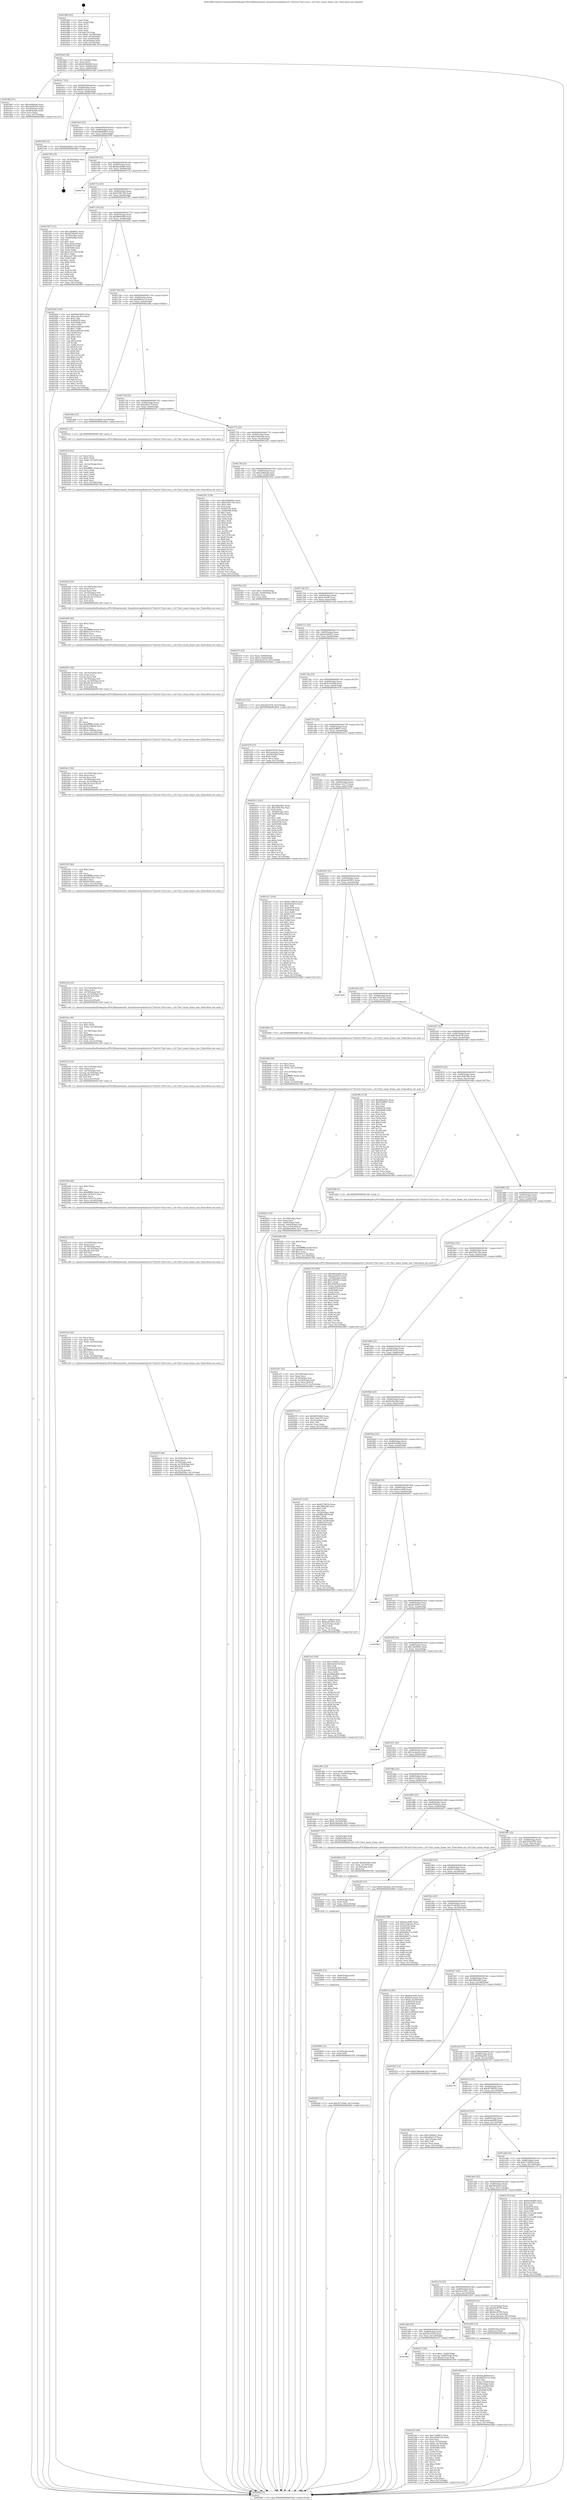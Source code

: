 digraph "0x401680" {
  label = "0x401680 (/mnt/c/Users/mathe/Desktop/tcc/POCII/binaries/extr_linuxdriversmediai2cs5c73m3s5c73m3-core.c_s5c73m3_enum_frame_size_Final-ollvm.out::main(0))"
  labelloc = "t"
  node[shape=record]

  Entry [label="",width=0.3,height=0.3,shape=circle,fillcolor=black,style=filled]
  "0x4016ad" [label="{
     0x4016ad [26]\l
     | [instrs]\l
     &nbsp;&nbsp;0x4016ad \<+3\>: mov -0x7c(%rbp),%eax\l
     &nbsp;&nbsp;0x4016b0 \<+2\>: mov %eax,%ecx\l
     &nbsp;&nbsp;0x4016b2 \<+6\>: sub $0x8166dc8d,%ecx\l
     &nbsp;&nbsp;0x4016b8 \<+3\>: mov %eax,-0x80(%rbp)\l
     &nbsp;&nbsp;0x4016bb \<+6\>: mov %ecx,-0x84(%rbp)\l
     &nbsp;&nbsp;0x4016c1 \<+6\>: je 0000000000401dbf \<main+0x73f\>\l
  }"]
  "0x401dbf" [label="{
     0x401dbf [27]\l
     | [instrs]\l
     &nbsp;&nbsp;0x401dbf \<+5\>: mov $0xaa0bfeab,%eax\l
     &nbsp;&nbsp;0x401dc4 \<+5\>: mov $0xca646300,%ecx\l
     &nbsp;&nbsp;0x401dc9 \<+3\>: mov -0x54(%rbp),%edx\l
     &nbsp;&nbsp;0x401dcc \<+3\>: cmp -0x48(%rbp),%edx\l
     &nbsp;&nbsp;0x401dcf \<+3\>: cmovl %ecx,%eax\l
     &nbsp;&nbsp;0x401dd2 \<+3\>: mov %eax,-0x7c(%rbp)\l
     &nbsp;&nbsp;0x401dd5 \<+5\>: jmp 0000000000402865 \<main+0x11e5\>\l
  }"]
  "0x4016c7" [label="{
     0x4016c7 [25]\l
     | [instrs]\l
     &nbsp;&nbsp;0x4016c7 \<+5\>: jmp 00000000004016cc \<main+0x4c\>\l
     &nbsp;&nbsp;0x4016cc \<+3\>: mov -0x80(%rbp),%eax\l
     &nbsp;&nbsp;0x4016cf \<+5\>: sub $0x822cd1e4,%eax\l
     &nbsp;&nbsp;0x4016d4 \<+6\>: mov %eax,-0x88(%rbp)\l
     &nbsp;&nbsp;0x4016da \<+6\>: je 0000000000402789 \<main+0x1109\>\l
  }"]
  Exit [label="",width=0.3,height=0.3,shape=circle,fillcolor=black,style=filled,peripheries=2]
  "0x402789" [label="{
     0x402789 [12]\l
     | [instrs]\l
     &nbsp;&nbsp;0x402789 \<+7\>: movl $0x8da6d6b3,-0x7c(%rbp)\l
     &nbsp;&nbsp;0x402790 \<+5\>: jmp 0000000000402865 \<main+0x11e5\>\l
  }"]
  "0x4016e0" [label="{
     0x4016e0 [25]\l
     | [instrs]\l
     &nbsp;&nbsp;0x4016e0 \<+5\>: jmp 00000000004016e5 \<main+0x65\>\l
     &nbsp;&nbsp;0x4016e5 \<+3\>: mov -0x80(%rbp),%eax\l
     &nbsp;&nbsp;0x4016e8 \<+5\>: sub $0x8da6d6b3,%eax\l
     &nbsp;&nbsp;0x4016ed \<+6\>: mov %eax,-0x8c(%rbp)\l
     &nbsp;&nbsp;0x4016f3 \<+6\>: je 0000000000402795 \<main+0x1115\>\l
  }"]
  "0x4026a9" [label="{
     0x4026a9 [12]\l
     | [instrs]\l
     &nbsp;&nbsp;0x4026a9 \<+7\>: movl $0x2b7195be,-0x7c(%rbp)\l
     &nbsp;&nbsp;0x4026b0 \<+5\>: jmp 0000000000402865 \<main+0x11e5\>\l
  }"]
  "0x402795" [label="{
     0x402795 [19]\l
     | [instrs]\l
     &nbsp;&nbsp;0x402795 \<+3\>: mov -0x30(%rbp),%eax\l
     &nbsp;&nbsp;0x402798 \<+7\>: add $0x150,%rsp\l
     &nbsp;&nbsp;0x40279f \<+1\>: pop %rbx\l
     &nbsp;&nbsp;0x4027a0 \<+2\>: pop %r12\l
     &nbsp;&nbsp;0x4027a2 \<+2\>: pop %r14\l
     &nbsp;&nbsp;0x4027a4 \<+2\>: pop %r15\l
     &nbsp;&nbsp;0x4027a6 \<+1\>: pop %rbp\l
     &nbsp;&nbsp;0x4027a7 \<+1\>: ret\l
  }"]
  "0x4016f9" [label="{
     0x4016f9 [25]\l
     | [instrs]\l
     &nbsp;&nbsp;0x4016f9 \<+5\>: jmp 00000000004016fe \<main+0x7e\>\l
     &nbsp;&nbsp;0x4016fe \<+3\>: mov -0x80(%rbp),%eax\l
     &nbsp;&nbsp;0x401701 \<+5\>: sub $0x8eedefb9,%eax\l
     &nbsp;&nbsp;0x401706 \<+6\>: mov %eax,-0x90(%rbp)\l
     &nbsp;&nbsp;0x40170c \<+6\>: je 00000000004027c0 \<main+0x1140\>\l
  }"]
  "0x40269d" [label="{
     0x40269d [12]\l
     | [instrs]\l
     &nbsp;&nbsp;0x40269d \<+4\>: mov -0x70(%rbp),%rdx\l
     &nbsp;&nbsp;0x4026a1 \<+3\>: mov %rdx,%rdi\l
     &nbsp;&nbsp;0x4026a4 \<+5\>: call 0000000000401030 \<free@plt\>\l
     | [calls]\l
     &nbsp;&nbsp;0x401030 \{1\} (unknown)\l
  }"]
  "0x4027c0" [label="{
     0x4027c0\l
  }", style=dashed]
  "0x401712" [label="{
     0x401712 [25]\l
     | [instrs]\l
     &nbsp;&nbsp;0x401712 \<+5\>: jmp 0000000000401717 \<main+0x97\>\l
     &nbsp;&nbsp;0x401717 \<+3\>: mov -0x80(%rbp),%eax\l
     &nbsp;&nbsp;0x40171a \<+5\>: sub $0x91991794,%eax\l
     &nbsp;&nbsp;0x40171f \<+6\>: mov %eax,-0x94(%rbp)\l
     &nbsp;&nbsp;0x401725 \<+6\>: je 0000000000402387 \<main+0xd07\>\l
  }"]
  "0x402691" [label="{
     0x402691 [12]\l
     | [instrs]\l
     &nbsp;&nbsp;0x402691 \<+4\>: mov -0x60(%rbp),%rdx\l
     &nbsp;&nbsp;0x402695 \<+3\>: mov %rdx,%rdi\l
     &nbsp;&nbsp;0x402698 \<+5\>: call 0000000000401030 \<free@plt\>\l
     | [calls]\l
     &nbsp;&nbsp;0x401030 \{1\} (unknown)\l
  }"]
  "0x402387" [label="{
     0x402387 [111]\l
     | [instrs]\l
     &nbsp;&nbsp;0x402387 \<+5\>: mov $0x10b0844c,%eax\l
     &nbsp;&nbsp;0x40238c \<+5\>: mov $0x49706005,%ecx\l
     &nbsp;&nbsp;0x402391 \<+3\>: mov -0x74(%rbp),%edx\l
     &nbsp;&nbsp;0x402394 \<+3\>: cmp -0x68(%rbp),%edx\l
     &nbsp;&nbsp;0x402397 \<+4\>: setl %sil\l
     &nbsp;&nbsp;0x40239b \<+4\>: and $0x1,%sil\l
     &nbsp;&nbsp;0x40239f \<+4\>: mov %sil,-0x21(%rbp)\l
     &nbsp;&nbsp;0x4023a3 \<+7\>: mov 0x405078,%edx\l
     &nbsp;&nbsp;0x4023aa \<+7\>: mov 0x405088,%edi\l
     &nbsp;&nbsp;0x4023b1 \<+3\>: mov %edx,%r8d\l
     &nbsp;&nbsp;0x4023b4 \<+7\>: add $0xa1a575d0,%r8d\l
     &nbsp;&nbsp;0x4023bb \<+4\>: sub $0x1,%r8d\l
     &nbsp;&nbsp;0x4023bf \<+7\>: sub $0xa1a575d0,%r8d\l
     &nbsp;&nbsp;0x4023c6 \<+4\>: imul %r8d,%edx\l
     &nbsp;&nbsp;0x4023ca \<+3\>: and $0x1,%edx\l
     &nbsp;&nbsp;0x4023cd \<+3\>: cmp $0x0,%edx\l
     &nbsp;&nbsp;0x4023d0 \<+4\>: sete %sil\l
     &nbsp;&nbsp;0x4023d4 \<+3\>: cmp $0xa,%edi\l
     &nbsp;&nbsp;0x4023d7 \<+4\>: setl %r9b\l
     &nbsp;&nbsp;0x4023db \<+3\>: mov %sil,%r10b\l
     &nbsp;&nbsp;0x4023de \<+3\>: and %r9b,%r10b\l
     &nbsp;&nbsp;0x4023e1 \<+3\>: xor %r9b,%sil\l
     &nbsp;&nbsp;0x4023e4 \<+3\>: or %sil,%r10b\l
     &nbsp;&nbsp;0x4023e7 \<+4\>: test $0x1,%r10b\l
     &nbsp;&nbsp;0x4023eb \<+3\>: cmovne %ecx,%eax\l
     &nbsp;&nbsp;0x4023ee \<+3\>: mov %eax,-0x7c(%rbp)\l
     &nbsp;&nbsp;0x4023f1 \<+5\>: jmp 0000000000402865 \<main+0x11e5\>\l
  }"]
  "0x40172b" [label="{
     0x40172b [25]\l
     | [instrs]\l
     &nbsp;&nbsp;0x40172b \<+5\>: jmp 0000000000401730 \<main+0xb0\>\l
     &nbsp;&nbsp;0x401730 \<+3\>: mov -0x80(%rbp),%eax\l
     &nbsp;&nbsp;0x401733 \<+5\>: sub $0x98eef498,%eax\l
     &nbsp;&nbsp;0x401738 \<+6\>: mov %eax,-0x98(%rbp)\l
     &nbsp;&nbsp;0x40173e \<+6\>: je 00000000004020e6 \<main+0xa66\>\l
  }"]
  "0x40267f" [label="{
     0x40267f [18]\l
     | [instrs]\l
     &nbsp;&nbsp;0x40267f \<+4\>: mov -0x50(%rbp),%rdx\l
     &nbsp;&nbsp;0x402683 \<+3\>: mov %rdx,%rdi\l
     &nbsp;&nbsp;0x402686 \<+6\>: mov %eax,-0x16c(%rbp)\l
     &nbsp;&nbsp;0x40268c \<+5\>: call 0000000000401030 \<free@plt\>\l
     | [calls]\l
     &nbsp;&nbsp;0x401030 \{1\} (unknown)\l
  }"]
  "0x4020e6" [label="{
     0x4020e6 [144]\l
     | [instrs]\l
     &nbsp;&nbsp;0x4020e6 \<+5\>: mov $0x6b634b92,%eax\l
     &nbsp;&nbsp;0x4020eb \<+5\>: mov $0xeca5c61a,%ecx\l
     &nbsp;&nbsp;0x4020f0 \<+2\>: mov $0x1,%dl\l
     &nbsp;&nbsp;0x4020f2 \<+7\>: mov 0x405078,%esi\l
     &nbsp;&nbsp;0x4020f9 \<+7\>: mov 0x405088,%edi\l
     &nbsp;&nbsp;0x402100 \<+3\>: mov %esi,%r8d\l
     &nbsp;&nbsp;0x402103 \<+7\>: add $0xeaa481a8,%r8d\l
     &nbsp;&nbsp;0x40210a \<+4\>: sub $0x1,%r8d\l
     &nbsp;&nbsp;0x40210e \<+7\>: sub $0xeaa481a8,%r8d\l
     &nbsp;&nbsp;0x402115 \<+4\>: imul %r8d,%esi\l
     &nbsp;&nbsp;0x402119 \<+3\>: and $0x1,%esi\l
     &nbsp;&nbsp;0x40211c \<+3\>: cmp $0x0,%esi\l
     &nbsp;&nbsp;0x40211f \<+4\>: sete %r9b\l
     &nbsp;&nbsp;0x402123 \<+3\>: cmp $0xa,%edi\l
     &nbsp;&nbsp;0x402126 \<+4\>: setl %r10b\l
     &nbsp;&nbsp;0x40212a \<+3\>: mov %r9b,%r11b\l
     &nbsp;&nbsp;0x40212d \<+4\>: xor $0xff,%r11b\l
     &nbsp;&nbsp;0x402131 \<+3\>: mov %r10b,%bl\l
     &nbsp;&nbsp;0x402134 \<+3\>: xor $0xff,%bl\l
     &nbsp;&nbsp;0x402137 \<+3\>: xor $0x0,%dl\l
     &nbsp;&nbsp;0x40213a \<+3\>: mov %r11b,%r14b\l
     &nbsp;&nbsp;0x40213d \<+4\>: and $0x0,%r14b\l
     &nbsp;&nbsp;0x402141 \<+3\>: and %dl,%r9b\l
     &nbsp;&nbsp;0x402144 \<+3\>: mov %bl,%r15b\l
     &nbsp;&nbsp;0x402147 \<+4\>: and $0x0,%r15b\l
     &nbsp;&nbsp;0x40214b \<+3\>: and %dl,%r10b\l
     &nbsp;&nbsp;0x40214e \<+3\>: or %r9b,%r14b\l
     &nbsp;&nbsp;0x402151 \<+3\>: or %r10b,%r15b\l
     &nbsp;&nbsp;0x402154 \<+3\>: xor %r15b,%r14b\l
     &nbsp;&nbsp;0x402157 \<+3\>: or %bl,%r11b\l
     &nbsp;&nbsp;0x40215a \<+4\>: xor $0xff,%r11b\l
     &nbsp;&nbsp;0x40215e \<+3\>: or $0x0,%dl\l
     &nbsp;&nbsp;0x402161 \<+3\>: and %dl,%r11b\l
     &nbsp;&nbsp;0x402164 \<+3\>: or %r11b,%r14b\l
     &nbsp;&nbsp;0x402167 \<+4\>: test $0x1,%r14b\l
     &nbsp;&nbsp;0x40216b \<+3\>: cmovne %ecx,%eax\l
     &nbsp;&nbsp;0x40216e \<+3\>: mov %eax,-0x7c(%rbp)\l
     &nbsp;&nbsp;0x402171 \<+5\>: jmp 0000000000402865 \<main+0x11e5\>\l
  }"]
  "0x401744" [label="{
     0x401744 [25]\l
     | [instrs]\l
     &nbsp;&nbsp;0x401744 \<+5\>: jmp 0000000000401749 \<main+0xc9\>\l
     &nbsp;&nbsp;0x401749 \<+3\>: mov -0x80(%rbp),%eax\l
     &nbsp;&nbsp;0x40174c \<+5\>: sub $0x99824114,%eax\l
     &nbsp;&nbsp;0x401751 \<+6\>: mov %eax,-0x9c(%rbp)\l
     &nbsp;&nbsp;0x401757 \<+6\>: je 0000000000401d6a \<main+0x6ea\>\l
  }"]
  "0x402668" [label="{
     0x402668 [23]\l
     | [instrs]\l
     &nbsp;&nbsp;0x402668 \<+10\>: movabs $0x4030b6,%rdi\l
     &nbsp;&nbsp;0x402672 \<+3\>: mov %eax,-0x78(%rbp)\l
     &nbsp;&nbsp;0x402675 \<+3\>: mov -0x78(%rbp),%esi\l
     &nbsp;&nbsp;0x402678 \<+2\>: mov $0x0,%al\l
     &nbsp;&nbsp;0x40267a \<+5\>: call 0000000000401040 \<printf@plt\>\l
     | [calls]\l
     &nbsp;&nbsp;0x401040 \{1\} (unknown)\l
  }"]
  "0x401d6a" [label="{
     0x401d6a [12]\l
     | [instrs]\l
     &nbsp;&nbsp;0x401d6a \<+7\>: movl $0xb32e42bf,-0x7c(%rbp)\l
     &nbsp;&nbsp;0x401d71 \<+5\>: jmp 0000000000402865 \<main+0x11e5\>\l
  }"]
  "0x40175d" [label="{
     0x40175d [25]\l
     | [instrs]\l
     &nbsp;&nbsp;0x40175d \<+5\>: jmp 0000000000401762 \<main+0xe2\>\l
     &nbsp;&nbsp;0x401762 \<+3\>: mov -0x80(%rbp),%eax\l
     &nbsp;&nbsp;0x401765 \<+5\>: sub $0xa0fa3c7f,%eax\l
     &nbsp;&nbsp;0x40176a \<+6\>: mov %eax,-0xa0(%rbp)\l
     &nbsp;&nbsp;0x401770 \<+6\>: je 0000000000402411 \<main+0xd91\>\l
  }"]
  "0x402610" [label="{
     0x402610 [40]\l
     | [instrs]\l
     &nbsp;&nbsp;0x402610 \<+6\>: mov -0x168(%rbp),%ecx\l
     &nbsp;&nbsp;0x402616 \<+3\>: imul %eax,%ecx\l
     &nbsp;&nbsp;0x402619 \<+4\>: mov -0x70(%rbp),%r8\l
     &nbsp;&nbsp;0x40261d \<+4\>: movslq -0x74(%rbp),%r9\l
     &nbsp;&nbsp;0x402621 \<+4\>: imul $0x28,%r9,%r9\l
     &nbsp;&nbsp;0x402625 \<+3\>: add %r9,%r8\l
     &nbsp;&nbsp;0x402628 \<+4\>: mov %ecx,0x24(%r8)\l
     &nbsp;&nbsp;0x40262c \<+7\>: movl $0x58ed3fec,-0x7c(%rbp)\l
     &nbsp;&nbsp;0x402633 \<+5\>: jmp 0000000000402865 \<main+0x11e5\>\l
  }"]
  "0x402411" [label="{
     0x402411 [5]\l
     | [instrs]\l
     &nbsp;&nbsp;0x402411 \<+5\>: call 0000000000401160 \<next_i\>\l
     | [calls]\l
     &nbsp;&nbsp;0x401160 \{1\} (/mnt/c/Users/mathe/Desktop/tcc/POCII/binaries/extr_linuxdriversmediai2cs5c73m3s5c73m3-core.c_s5c73m3_enum_frame_size_Final-ollvm.out::next_i)\l
  }"]
  "0x401776" [label="{
     0x401776 [25]\l
     | [instrs]\l
     &nbsp;&nbsp;0x401776 \<+5\>: jmp 000000000040177b \<main+0xfb\>\l
     &nbsp;&nbsp;0x40177b \<+3\>: mov -0x80(%rbp),%eax\l
     &nbsp;&nbsp;0x40177e \<+5\>: sub $0xa1b8c6ab,%eax\l
     &nbsp;&nbsp;0x401783 \<+6\>: mov %eax,-0xa4(%rbp)\l
     &nbsp;&nbsp;0x401789 \<+6\>: je 0000000000402301 \<main+0xc81\>\l
  }"]
  "0x4025e4" [label="{
     0x4025e4 [44]\l
     | [instrs]\l
     &nbsp;&nbsp;0x4025e4 \<+2\>: xor %ecx,%ecx\l
     &nbsp;&nbsp;0x4025e6 \<+5\>: mov $0x2,%edx\l
     &nbsp;&nbsp;0x4025eb \<+6\>: mov %edx,-0x164(%rbp)\l
     &nbsp;&nbsp;0x4025f1 \<+1\>: cltd\l
     &nbsp;&nbsp;0x4025f2 \<+6\>: mov -0x164(%rbp),%esi\l
     &nbsp;&nbsp;0x4025f8 \<+2\>: idiv %esi\l
     &nbsp;&nbsp;0x4025fa \<+6\>: imul $0xfffffffe,%edx,%edx\l
     &nbsp;&nbsp;0x402600 \<+3\>: sub $0x1,%ecx\l
     &nbsp;&nbsp;0x402603 \<+2\>: sub %ecx,%edx\l
     &nbsp;&nbsp;0x402605 \<+6\>: mov %edx,-0x168(%rbp)\l
     &nbsp;&nbsp;0x40260b \<+5\>: call 0000000000401160 \<next_i\>\l
     | [calls]\l
     &nbsp;&nbsp;0x401160 \{1\} (/mnt/c/Users/mathe/Desktop/tcc/POCII/binaries/extr_linuxdriversmediai2cs5c73m3s5c73m3-core.c_s5c73m3_enum_frame_size_Final-ollvm.out::next_i)\l
  }"]
  "0x402301" [label="{
     0x402301 [134]\l
     | [instrs]\l
     &nbsp;&nbsp;0x402301 \<+5\>: mov $0x10b0844c,%eax\l
     &nbsp;&nbsp;0x402306 \<+5\>: mov $0x91991794,%ecx\l
     &nbsp;&nbsp;0x40230b \<+2\>: mov $0x1,%dl\l
     &nbsp;&nbsp;0x40230d \<+2\>: xor %esi,%esi\l
     &nbsp;&nbsp;0x40230f \<+7\>: mov 0x405078,%edi\l
     &nbsp;&nbsp;0x402316 \<+8\>: mov 0x405088,%r8d\l
     &nbsp;&nbsp;0x40231e \<+3\>: sub $0x1,%esi\l
     &nbsp;&nbsp;0x402321 \<+3\>: mov %edi,%r9d\l
     &nbsp;&nbsp;0x402324 \<+3\>: add %esi,%r9d\l
     &nbsp;&nbsp;0x402327 \<+4\>: imul %r9d,%edi\l
     &nbsp;&nbsp;0x40232b \<+3\>: and $0x1,%edi\l
     &nbsp;&nbsp;0x40232e \<+3\>: cmp $0x0,%edi\l
     &nbsp;&nbsp;0x402331 \<+4\>: sete %r10b\l
     &nbsp;&nbsp;0x402335 \<+4\>: cmp $0xa,%r8d\l
     &nbsp;&nbsp;0x402339 \<+4\>: setl %r11b\l
     &nbsp;&nbsp;0x40233d \<+3\>: mov %r10b,%bl\l
     &nbsp;&nbsp;0x402340 \<+3\>: xor $0xff,%bl\l
     &nbsp;&nbsp;0x402343 \<+3\>: mov %r11b,%r14b\l
     &nbsp;&nbsp;0x402346 \<+4\>: xor $0xff,%r14b\l
     &nbsp;&nbsp;0x40234a \<+3\>: xor $0x0,%dl\l
     &nbsp;&nbsp;0x40234d \<+3\>: mov %bl,%r15b\l
     &nbsp;&nbsp;0x402350 \<+4\>: and $0x0,%r15b\l
     &nbsp;&nbsp;0x402354 \<+3\>: and %dl,%r10b\l
     &nbsp;&nbsp;0x402357 \<+3\>: mov %r14b,%r12b\l
     &nbsp;&nbsp;0x40235a \<+4\>: and $0x0,%r12b\l
     &nbsp;&nbsp;0x40235e \<+3\>: and %dl,%r11b\l
     &nbsp;&nbsp;0x402361 \<+3\>: or %r10b,%r15b\l
     &nbsp;&nbsp;0x402364 \<+3\>: or %r11b,%r12b\l
     &nbsp;&nbsp;0x402367 \<+3\>: xor %r12b,%r15b\l
     &nbsp;&nbsp;0x40236a \<+3\>: or %r14b,%bl\l
     &nbsp;&nbsp;0x40236d \<+3\>: xor $0xff,%bl\l
     &nbsp;&nbsp;0x402370 \<+3\>: or $0x0,%dl\l
     &nbsp;&nbsp;0x402373 \<+2\>: and %dl,%bl\l
     &nbsp;&nbsp;0x402375 \<+3\>: or %bl,%r15b\l
     &nbsp;&nbsp;0x402378 \<+4\>: test $0x1,%r15b\l
     &nbsp;&nbsp;0x40237c \<+3\>: cmovne %ecx,%eax\l
     &nbsp;&nbsp;0x40237f \<+3\>: mov %eax,-0x7c(%rbp)\l
     &nbsp;&nbsp;0x402382 \<+5\>: jmp 0000000000402865 \<main+0x11e5\>\l
  }"]
  "0x40178f" [label="{
     0x40178f [25]\l
     | [instrs]\l
     &nbsp;&nbsp;0x40178f \<+5\>: jmp 0000000000401794 \<main+0x114\>\l
     &nbsp;&nbsp;0x401794 \<+3\>: mov -0x80(%rbp),%eax\l
     &nbsp;&nbsp;0x401797 \<+5\>: sub $0xaa0bfeab,%eax\l
     &nbsp;&nbsp;0x40179c \<+6\>: mov %eax,-0xa8(%rbp)\l
     &nbsp;&nbsp;0x4017a2 \<+6\>: je 0000000000401f5e \<main+0x8de\>\l
  }"]
  "0x4025c3" [label="{
     0x4025c3 [33]\l
     | [instrs]\l
     &nbsp;&nbsp;0x4025c3 \<+6\>: mov -0x160(%rbp),%ecx\l
     &nbsp;&nbsp;0x4025c9 \<+3\>: imul %eax,%ecx\l
     &nbsp;&nbsp;0x4025cc \<+4\>: mov -0x70(%rbp),%r8\l
     &nbsp;&nbsp;0x4025d0 \<+4\>: movslq -0x74(%rbp),%r9\l
     &nbsp;&nbsp;0x4025d4 \<+4\>: imul $0x28,%r9,%r9\l
     &nbsp;&nbsp;0x4025d8 \<+3\>: add %r9,%r8\l
     &nbsp;&nbsp;0x4025db \<+4\>: mov %ecx,0x20(%r8)\l
     &nbsp;&nbsp;0x4025df \<+5\>: call 0000000000401160 \<next_i\>\l
     | [calls]\l
     &nbsp;&nbsp;0x401160 \{1\} (/mnt/c/Users/mathe/Desktop/tcc/POCII/binaries/extr_linuxdriversmediai2cs5c73m3s5c73m3-core.c_s5c73m3_enum_frame_size_Final-ollvm.out::next_i)\l
  }"]
  "0x401f5e" [label="{
     0x401f5e [23]\l
     | [instrs]\l
     &nbsp;&nbsp;0x401f5e \<+7\>: movl $0x1,-0x58(%rbp)\l
     &nbsp;&nbsp;0x401f65 \<+4\>: movslq -0x58(%rbp),%rax\l
     &nbsp;&nbsp;0x401f69 \<+4\>: shl $0x2,%rax\l
     &nbsp;&nbsp;0x401f6d \<+3\>: mov %rax,%rdi\l
     &nbsp;&nbsp;0x401f70 \<+5\>: call 0000000000401050 \<malloc@plt\>\l
     | [calls]\l
     &nbsp;&nbsp;0x401050 \{1\} (unknown)\l
  }"]
  "0x4017a8" [label="{
     0x4017a8 [25]\l
     | [instrs]\l
     &nbsp;&nbsp;0x4017a8 \<+5\>: jmp 00000000004017ad \<main+0x12d\>\l
     &nbsp;&nbsp;0x4017ad \<+3\>: mov -0x80(%rbp),%eax\l
     &nbsp;&nbsp;0x4017b0 \<+5\>: sub $0xac4bcffe,%eax\l
     &nbsp;&nbsp;0x4017b5 \<+6\>: mov %eax,-0xac(%rbp)\l
     &nbsp;&nbsp;0x4017bb \<+6\>: je 00000000004027a8 \<main+0x1128\>\l
  }"]
  "0x40259b" [label="{
     0x40259b [40]\l
     | [instrs]\l
     &nbsp;&nbsp;0x40259b \<+5\>: mov $0x2,%ecx\l
     &nbsp;&nbsp;0x4025a0 \<+1\>: cltd\l
     &nbsp;&nbsp;0x4025a1 \<+2\>: idiv %ecx\l
     &nbsp;&nbsp;0x4025a3 \<+6\>: imul $0xfffffffe,%edx,%ecx\l
     &nbsp;&nbsp;0x4025a9 \<+6\>: sub $0x1563537c,%ecx\l
     &nbsp;&nbsp;0x4025af \<+3\>: add $0x1,%ecx\l
     &nbsp;&nbsp;0x4025b2 \<+6\>: add $0x1563537c,%ecx\l
     &nbsp;&nbsp;0x4025b8 \<+6\>: mov %ecx,-0x160(%rbp)\l
     &nbsp;&nbsp;0x4025be \<+5\>: call 0000000000401160 \<next_i\>\l
     | [calls]\l
     &nbsp;&nbsp;0x401160 \{1\} (/mnt/c/Users/mathe/Desktop/tcc/POCII/binaries/extr_linuxdriversmediai2cs5c73m3s5c73m3-core.c_s5c73m3_enum_frame_size_Final-ollvm.out::next_i)\l
  }"]
  "0x4027a8" [label="{
     0x4027a8\l
  }", style=dashed]
  "0x4017c1" [label="{
     0x4017c1 [25]\l
     | [instrs]\l
     &nbsp;&nbsp;0x4017c1 \<+5\>: jmp 00000000004017c6 \<main+0x146\>\l
     &nbsp;&nbsp;0x4017c6 \<+3\>: mov -0x80(%rbp),%eax\l
     &nbsp;&nbsp;0x4017c9 \<+5\>: sub $0xaea06523,%eax\l
     &nbsp;&nbsp;0x4017ce \<+6\>: mov %eax,-0xb0(%rbp)\l
     &nbsp;&nbsp;0x4017d4 \<+6\>: je 00000000004021e3 \<main+0xb63\>\l
  }"]
  "0x40257a" [label="{
     0x40257a [33]\l
     | [instrs]\l
     &nbsp;&nbsp;0x40257a \<+6\>: mov -0x15c(%rbp),%ecx\l
     &nbsp;&nbsp;0x402580 \<+3\>: imul %eax,%ecx\l
     &nbsp;&nbsp;0x402583 \<+4\>: mov -0x70(%rbp),%r8\l
     &nbsp;&nbsp;0x402587 \<+4\>: movslq -0x74(%rbp),%r9\l
     &nbsp;&nbsp;0x40258b \<+4\>: imul $0x28,%r9,%r9\l
     &nbsp;&nbsp;0x40258f \<+3\>: add %r9,%r8\l
     &nbsp;&nbsp;0x402592 \<+4\>: mov %ecx,0x1c(%r8)\l
     &nbsp;&nbsp;0x402596 \<+5\>: call 0000000000401160 \<next_i\>\l
     | [calls]\l
     &nbsp;&nbsp;0x401160 \{1\} (/mnt/c/Users/mathe/Desktop/tcc/POCII/binaries/extr_linuxdriversmediai2cs5c73m3s5c73m3-core.c_s5c73m3_enum_frame_size_Final-ollvm.out::next_i)\l
  }"]
  "0x4021e3" [label="{
     0x4021e3 [12]\l
     | [instrs]\l
     &nbsp;&nbsp;0x4021e3 \<+7\>: movl $0xc8acf378,-0x7c(%rbp)\l
     &nbsp;&nbsp;0x4021ea \<+5\>: jmp 0000000000402865 \<main+0x11e5\>\l
  }"]
  "0x4017da" [label="{
     0x4017da [25]\l
     | [instrs]\l
     &nbsp;&nbsp;0x4017da \<+5\>: jmp 00000000004017df \<main+0x15f\>\l
     &nbsp;&nbsp;0x4017df \<+3\>: mov -0x80(%rbp),%eax\l
     &nbsp;&nbsp;0x4017e2 \<+5\>: sub $0xb32e42bf,%eax\l
     &nbsp;&nbsp;0x4017e7 \<+6\>: mov %eax,-0xb4(%rbp)\l
     &nbsp;&nbsp;0x4017ed \<+6\>: je 0000000000401d76 \<main+0x6f6\>\l
  }"]
  "0x40254e" [label="{
     0x40254e [44]\l
     | [instrs]\l
     &nbsp;&nbsp;0x40254e \<+2\>: xor %ecx,%ecx\l
     &nbsp;&nbsp;0x402550 \<+5\>: mov $0x2,%edx\l
     &nbsp;&nbsp;0x402555 \<+6\>: mov %edx,-0x158(%rbp)\l
     &nbsp;&nbsp;0x40255b \<+1\>: cltd\l
     &nbsp;&nbsp;0x40255c \<+6\>: mov -0x158(%rbp),%esi\l
     &nbsp;&nbsp;0x402562 \<+2\>: idiv %esi\l
     &nbsp;&nbsp;0x402564 \<+6\>: imul $0xfffffffe,%edx,%edx\l
     &nbsp;&nbsp;0x40256a \<+3\>: sub $0x1,%ecx\l
     &nbsp;&nbsp;0x40256d \<+2\>: sub %ecx,%edx\l
     &nbsp;&nbsp;0x40256f \<+6\>: mov %edx,-0x15c(%rbp)\l
     &nbsp;&nbsp;0x402575 \<+5\>: call 0000000000401160 \<next_i\>\l
     | [calls]\l
     &nbsp;&nbsp;0x401160 \{1\} (/mnt/c/Users/mathe/Desktop/tcc/POCII/binaries/extr_linuxdriversmediai2cs5c73m3s5c73m3-core.c_s5c73m3_enum_frame_size_Final-ollvm.out::next_i)\l
  }"]
  "0x401d76" [label="{
     0x401d76 [27]\l
     | [instrs]\l
     &nbsp;&nbsp;0x401d76 \<+5\>: mov $0xb67b5b3,%eax\l
     &nbsp;&nbsp;0x401d7b \<+5\>: mov $0x1acbacbe,%ecx\l
     &nbsp;&nbsp;0x401d80 \<+3\>: mov -0x28(%rbp),%edx\l
     &nbsp;&nbsp;0x401d83 \<+3\>: cmp $0x0,%edx\l
     &nbsp;&nbsp;0x401d86 \<+3\>: cmove %ecx,%eax\l
     &nbsp;&nbsp;0x401d89 \<+3\>: mov %eax,-0x7c(%rbp)\l
     &nbsp;&nbsp;0x401d8c \<+5\>: jmp 0000000000402865 \<main+0x11e5\>\l
  }"]
  "0x4017f3" [label="{
     0x4017f3 [25]\l
     | [instrs]\l
     &nbsp;&nbsp;0x4017f3 \<+5\>: jmp 00000000004017f8 \<main+0x178\>\l
     &nbsp;&nbsp;0x4017f8 \<+3\>: mov -0x80(%rbp),%eax\l
     &nbsp;&nbsp;0x4017fb \<+5\>: sub $0xb5eff997,%eax\l
     &nbsp;&nbsp;0x401800 \<+6\>: mov %eax,-0xb8(%rbp)\l
     &nbsp;&nbsp;0x401806 \<+6\>: je 0000000000402012 \<main+0x992\>\l
  }"]
  "0x40252d" [label="{
     0x40252d [33]\l
     | [instrs]\l
     &nbsp;&nbsp;0x40252d \<+6\>: mov -0x154(%rbp),%ecx\l
     &nbsp;&nbsp;0x402533 \<+3\>: imul %eax,%ecx\l
     &nbsp;&nbsp;0x402536 \<+4\>: mov -0x70(%rbp),%r8\l
     &nbsp;&nbsp;0x40253a \<+4\>: movslq -0x74(%rbp),%r9\l
     &nbsp;&nbsp;0x40253e \<+4\>: imul $0x28,%r9,%r9\l
     &nbsp;&nbsp;0x402542 \<+3\>: add %r9,%r8\l
     &nbsp;&nbsp;0x402545 \<+4\>: mov %ecx,0x18(%r8)\l
     &nbsp;&nbsp;0x402549 \<+5\>: call 0000000000401160 \<next_i\>\l
     | [calls]\l
     &nbsp;&nbsp;0x401160 \{1\} (/mnt/c/Users/mathe/Desktop/tcc/POCII/binaries/extr_linuxdriversmediai2cs5c73m3s5c73m3-core.c_s5c73m3_enum_frame_size_Final-ollvm.out::next_i)\l
  }"]
  "0x402012" [label="{
     0x402012 [103]\l
     | [instrs]\l
     &nbsp;&nbsp;0x402012 \<+5\>: mov $0x46fea052,%eax\l
     &nbsp;&nbsp;0x402017 \<+5\>: mov $0xf344c76a,%ecx\l
     &nbsp;&nbsp;0x40201c \<+2\>: xor %edx,%edx\l
     &nbsp;&nbsp;0x40201e \<+3\>: mov -0x64(%rbp),%esi\l
     &nbsp;&nbsp;0x402021 \<+3\>: cmp -0x58(%rbp),%esi\l
     &nbsp;&nbsp;0x402024 \<+4\>: setl %dil\l
     &nbsp;&nbsp;0x402028 \<+4\>: and $0x1,%dil\l
     &nbsp;&nbsp;0x40202c \<+4\>: mov %dil,-0x22(%rbp)\l
     &nbsp;&nbsp;0x402030 \<+7\>: mov 0x405078,%esi\l
     &nbsp;&nbsp;0x402037 \<+8\>: mov 0x405088,%r8d\l
     &nbsp;&nbsp;0x40203f \<+3\>: sub $0x1,%edx\l
     &nbsp;&nbsp;0x402042 \<+3\>: mov %esi,%r9d\l
     &nbsp;&nbsp;0x402045 \<+3\>: add %edx,%r9d\l
     &nbsp;&nbsp;0x402048 \<+4\>: imul %r9d,%esi\l
     &nbsp;&nbsp;0x40204c \<+3\>: and $0x1,%esi\l
     &nbsp;&nbsp;0x40204f \<+3\>: cmp $0x0,%esi\l
     &nbsp;&nbsp;0x402052 \<+4\>: sete %dil\l
     &nbsp;&nbsp;0x402056 \<+4\>: cmp $0xa,%r8d\l
     &nbsp;&nbsp;0x40205a \<+4\>: setl %r10b\l
     &nbsp;&nbsp;0x40205e \<+3\>: mov %dil,%r11b\l
     &nbsp;&nbsp;0x402061 \<+3\>: and %r10b,%r11b\l
     &nbsp;&nbsp;0x402064 \<+3\>: xor %r10b,%dil\l
     &nbsp;&nbsp;0x402067 \<+3\>: or %dil,%r11b\l
     &nbsp;&nbsp;0x40206a \<+4\>: test $0x1,%r11b\l
     &nbsp;&nbsp;0x40206e \<+3\>: cmovne %ecx,%eax\l
     &nbsp;&nbsp;0x402071 \<+3\>: mov %eax,-0x7c(%rbp)\l
     &nbsp;&nbsp;0x402074 \<+5\>: jmp 0000000000402865 \<main+0x11e5\>\l
  }"]
  "0x40180c" [label="{
     0x40180c [25]\l
     | [instrs]\l
     &nbsp;&nbsp;0x40180c \<+5\>: jmp 0000000000401811 \<main+0x191\>\l
     &nbsp;&nbsp;0x401811 \<+3\>: mov -0x80(%rbp),%eax\l
     &nbsp;&nbsp;0x401814 \<+5\>: sub $0xbcc52275,%eax\l
     &nbsp;&nbsp;0x401819 \<+6\>: mov %eax,-0xbc(%rbp)\l
     &nbsp;&nbsp;0x40181f \<+6\>: je 0000000000401e27 \<main+0x7a7\>\l
  }"]
  "0x402505" [label="{
     0x402505 [40]\l
     | [instrs]\l
     &nbsp;&nbsp;0x402505 \<+5\>: mov $0x2,%ecx\l
     &nbsp;&nbsp;0x40250a \<+1\>: cltd\l
     &nbsp;&nbsp;0x40250b \<+2\>: idiv %ecx\l
     &nbsp;&nbsp;0x40250d \<+6\>: imul $0xfffffffe,%edx,%ecx\l
     &nbsp;&nbsp;0x402513 \<+6\>: sub $0xd4192f1c,%ecx\l
     &nbsp;&nbsp;0x402519 \<+3\>: add $0x1,%ecx\l
     &nbsp;&nbsp;0x40251c \<+6\>: add $0xd4192f1c,%ecx\l
     &nbsp;&nbsp;0x402522 \<+6\>: mov %ecx,-0x154(%rbp)\l
     &nbsp;&nbsp;0x402528 \<+5\>: call 0000000000401160 \<next_i\>\l
     | [calls]\l
     &nbsp;&nbsp;0x401160 \{1\} (/mnt/c/Users/mathe/Desktop/tcc/POCII/binaries/extr_linuxdriversmediai2cs5c73m3s5c73m3-core.c_s5c73m3_enum_frame_size_Final-ollvm.out::next_i)\l
  }"]
  "0x401e27" [label="{
     0x401e27 [144]\l
     | [instrs]\l
     &nbsp;&nbsp;0x401e27 \<+5\>: mov $0x65796f34,%eax\l
     &nbsp;&nbsp;0x401e2c \<+5\>: mov $0xf403bf33,%ecx\l
     &nbsp;&nbsp;0x401e31 \<+2\>: mov $0x1,%dl\l
     &nbsp;&nbsp;0x401e33 \<+7\>: mov 0x405078,%esi\l
     &nbsp;&nbsp;0x401e3a \<+7\>: mov 0x405088,%edi\l
     &nbsp;&nbsp;0x401e41 \<+3\>: mov %esi,%r8d\l
     &nbsp;&nbsp;0x401e44 \<+7\>: sub $0x8a757c5,%r8d\l
     &nbsp;&nbsp;0x401e4b \<+4\>: sub $0x1,%r8d\l
     &nbsp;&nbsp;0x401e4f \<+7\>: add $0x8a757c5,%r8d\l
     &nbsp;&nbsp;0x401e56 \<+4\>: imul %r8d,%esi\l
     &nbsp;&nbsp;0x401e5a \<+3\>: and $0x1,%esi\l
     &nbsp;&nbsp;0x401e5d \<+3\>: cmp $0x0,%esi\l
     &nbsp;&nbsp;0x401e60 \<+4\>: sete %r9b\l
     &nbsp;&nbsp;0x401e64 \<+3\>: cmp $0xa,%edi\l
     &nbsp;&nbsp;0x401e67 \<+4\>: setl %r10b\l
     &nbsp;&nbsp;0x401e6b \<+3\>: mov %r9b,%r11b\l
     &nbsp;&nbsp;0x401e6e \<+4\>: xor $0xff,%r11b\l
     &nbsp;&nbsp;0x401e72 \<+3\>: mov %r10b,%bl\l
     &nbsp;&nbsp;0x401e75 \<+3\>: xor $0xff,%bl\l
     &nbsp;&nbsp;0x401e78 \<+3\>: xor $0x0,%dl\l
     &nbsp;&nbsp;0x401e7b \<+3\>: mov %r11b,%r14b\l
     &nbsp;&nbsp;0x401e7e \<+4\>: and $0x0,%r14b\l
     &nbsp;&nbsp;0x401e82 \<+3\>: and %dl,%r9b\l
     &nbsp;&nbsp;0x401e85 \<+3\>: mov %bl,%r15b\l
     &nbsp;&nbsp;0x401e88 \<+4\>: and $0x0,%r15b\l
     &nbsp;&nbsp;0x401e8c \<+3\>: and %dl,%r10b\l
     &nbsp;&nbsp;0x401e8f \<+3\>: or %r9b,%r14b\l
     &nbsp;&nbsp;0x401e92 \<+3\>: or %r10b,%r15b\l
     &nbsp;&nbsp;0x401e95 \<+3\>: xor %r15b,%r14b\l
     &nbsp;&nbsp;0x401e98 \<+3\>: or %bl,%r11b\l
     &nbsp;&nbsp;0x401e9b \<+4\>: xor $0xff,%r11b\l
     &nbsp;&nbsp;0x401e9f \<+3\>: or $0x0,%dl\l
     &nbsp;&nbsp;0x401ea2 \<+3\>: and %dl,%r11b\l
     &nbsp;&nbsp;0x401ea5 \<+3\>: or %r11b,%r14b\l
     &nbsp;&nbsp;0x401ea8 \<+4\>: test $0x1,%r14b\l
     &nbsp;&nbsp;0x401eac \<+3\>: cmovne %ecx,%eax\l
     &nbsp;&nbsp;0x401eaf \<+3\>: mov %eax,-0x7c(%rbp)\l
     &nbsp;&nbsp;0x401eb2 \<+5\>: jmp 0000000000402865 \<main+0x11e5\>\l
  }"]
  "0x401825" [label="{
     0x401825 [25]\l
     | [instrs]\l
     &nbsp;&nbsp;0x401825 \<+5\>: jmp 000000000040182a \<main+0x1aa\>\l
     &nbsp;&nbsp;0x40182a \<+3\>: mov -0x80(%rbp),%eax\l
     &nbsp;&nbsp;0x40182d \<+5\>: sub $0xbe493855,%eax\l
     &nbsp;&nbsp;0x401832 \<+6\>: mov %eax,-0xc0(%rbp)\l
     &nbsp;&nbsp;0x401838 \<+6\>: je 0000000000401b38 \<main+0x4b8\>\l
  }"]
  "0x4024e1" [label="{
     0x4024e1 [36]\l
     | [instrs]\l
     &nbsp;&nbsp;0x4024e1 \<+6\>: mov -0x150(%rbp),%ecx\l
     &nbsp;&nbsp;0x4024e7 \<+3\>: imul %eax,%ecx\l
     &nbsp;&nbsp;0x4024ea \<+3\>: movslq %ecx,%r8\l
     &nbsp;&nbsp;0x4024ed \<+4\>: mov -0x70(%rbp),%r9\l
     &nbsp;&nbsp;0x4024f1 \<+4\>: movslq -0x74(%rbp),%r10\l
     &nbsp;&nbsp;0x4024f5 \<+4\>: imul $0x28,%r10,%r10\l
     &nbsp;&nbsp;0x4024f9 \<+3\>: add %r10,%r9\l
     &nbsp;&nbsp;0x4024fc \<+4\>: mov %r8,0x10(%r9)\l
     &nbsp;&nbsp;0x402500 \<+5\>: call 0000000000401160 \<next_i\>\l
     | [calls]\l
     &nbsp;&nbsp;0x401160 \{1\} (/mnt/c/Users/mathe/Desktop/tcc/POCII/binaries/extr_linuxdriversmediai2cs5c73m3s5c73m3-core.c_s5c73m3_enum_frame_size_Final-ollvm.out::next_i)\l
  }"]
  "0x401b38" [label="{
     0x401b38\l
  }", style=dashed]
  "0x40183e" [label="{
     0x40183e [25]\l
     | [instrs]\l
     &nbsp;&nbsp;0x40183e \<+5\>: jmp 0000000000401843 \<main+0x1c3\>\l
     &nbsp;&nbsp;0x401843 \<+3\>: mov -0x80(%rbp),%eax\l
     &nbsp;&nbsp;0x401846 \<+5\>: sub $0xc70cb7d3,%eax\l
     &nbsp;&nbsp;0x40184b \<+6\>: mov %eax,-0xc4(%rbp)\l
     &nbsp;&nbsp;0x401851 \<+6\>: je 0000000000402094 \<main+0xa14\>\l
  }"]
  "0x4024b9" [label="{
     0x4024b9 [40]\l
     | [instrs]\l
     &nbsp;&nbsp;0x4024b9 \<+5\>: mov $0x2,%ecx\l
     &nbsp;&nbsp;0x4024be \<+1\>: cltd\l
     &nbsp;&nbsp;0x4024bf \<+2\>: idiv %ecx\l
     &nbsp;&nbsp;0x4024c1 \<+6\>: imul $0xfffffffe,%edx,%ecx\l
     &nbsp;&nbsp;0x4024c7 \<+6\>: add $0x4e19b64d,%ecx\l
     &nbsp;&nbsp;0x4024cd \<+3\>: add $0x1,%ecx\l
     &nbsp;&nbsp;0x4024d0 \<+6\>: sub $0x4e19b64d,%ecx\l
     &nbsp;&nbsp;0x4024d6 \<+6\>: mov %ecx,-0x150(%rbp)\l
     &nbsp;&nbsp;0x4024dc \<+5\>: call 0000000000401160 \<next_i\>\l
     | [calls]\l
     &nbsp;&nbsp;0x401160 \{1\} (/mnt/c/Users/mathe/Desktop/tcc/POCII/binaries/extr_linuxdriversmediai2cs5c73m3s5c73m3-core.c_s5c73m3_enum_frame_size_Final-ollvm.out::next_i)\l
  }"]
  "0x402094" [label="{
     0x402094 [5]\l
     | [instrs]\l
     &nbsp;&nbsp;0x402094 \<+5\>: call 0000000000401160 \<next_i\>\l
     | [calls]\l
     &nbsp;&nbsp;0x401160 \{1\} (/mnt/c/Users/mathe/Desktop/tcc/POCII/binaries/extr_linuxdriversmediai2cs5c73m3s5c73m3-core.c_s5c73m3_enum_frame_size_Final-ollvm.out::next_i)\l
  }"]
  "0x401857" [label="{
     0x401857 [25]\l
     | [instrs]\l
     &nbsp;&nbsp;0x401857 \<+5\>: jmp 000000000040185c \<main+0x1dc\>\l
     &nbsp;&nbsp;0x40185c \<+3\>: mov -0x80(%rbp),%eax\l
     &nbsp;&nbsp;0x40185f \<+5\>: sub $0xc8acf378,%eax\l
     &nbsp;&nbsp;0x401864 \<+6\>: mov %eax,-0xc8(%rbp)\l
     &nbsp;&nbsp;0x40186a \<+6\>: je 0000000000401f8c \<main+0x90c\>\l
  }"]
  "0x402495" [label="{
     0x402495 [36]\l
     | [instrs]\l
     &nbsp;&nbsp;0x402495 \<+6\>: mov -0x14c(%rbp),%ecx\l
     &nbsp;&nbsp;0x40249b \<+3\>: imul %eax,%ecx\l
     &nbsp;&nbsp;0x40249e \<+3\>: movslq %ecx,%r8\l
     &nbsp;&nbsp;0x4024a1 \<+4\>: mov -0x70(%rbp),%r9\l
     &nbsp;&nbsp;0x4024a5 \<+4\>: movslq -0x74(%rbp),%r10\l
     &nbsp;&nbsp;0x4024a9 \<+4\>: imul $0x28,%r10,%r10\l
     &nbsp;&nbsp;0x4024ad \<+3\>: add %r10,%r9\l
     &nbsp;&nbsp;0x4024b0 \<+4\>: mov %r8,0x8(%r9)\l
     &nbsp;&nbsp;0x4024b4 \<+5\>: call 0000000000401160 \<next_i\>\l
     | [calls]\l
     &nbsp;&nbsp;0x401160 \{1\} (/mnt/c/Users/mathe/Desktop/tcc/POCII/binaries/extr_linuxdriversmediai2cs5c73m3s5c73m3-core.c_s5c73m3_enum_frame_size_Final-ollvm.out::next_i)\l
  }"]
  "0x401f8c" [label="{
     0x401f8c [134]\l
     | [instrs]\l
     &nbsp;&nbsp;0x401f8c \<+5\>: mov $0x46fea052,%eax\l
     &nbsp;&nbsp;0x401f91 \<+5\>: mov $0xb5eff997,%ecx\l
     &nbsp;&nbsp;0x401f96 \<+2\>: mov $0x1,%dl\l
     &nbsp;&nbsp;0x401f98 \<+2\>: xor %esi,%esi\l
     &nbsp;&nbsp;0x401f9a \<+7\>: mov 0x405078,%edi\l
     &nbsp;&nbsp;0x401fa1 \<+8\>: mov 0x405088,%r8d\l
     &nbsp;&nbsp;0x401fa9 \<+3\>: sub $0x1,%esi\l
     &nbsp;&nbsp;0x401fac \<+3\>: mov %edi,%r9d\l
     &nbsp;&nbsp;0x401faf \<+3\>: add %esi,%r9d\l
     &nbsp;&nbsp;0x401fb2 \<+4\>: imul %r9d,%edi\l
     &nbsp;&nbsp;0x401fb6 \<+3\>: and $0x1,%edi\l
     &nbsp;&nbsp;0x401fb9 \<+3\>: cmp $0x0,%edi\l
     &nbsp;&nbsp;0x401fbc \<+4\>: sete %r10b\l
     &nbsp;&nbsp;0x401fc0 \<+4\>: cmp $0xa,%r8d\l
     &nbsp;&nbsp;0x401fc4 \<+4\>: setl %r11b\l
     &nbsp;&nbsp;0x401fc8 \<+3\>: mov %r10b,%bl\l
     &nbsp;&nbsp;0x401fcb \<+3\>: xor $0xff,%bl\l
     &nbsp;&nbsp;0x401fce \<+3\>: mov %r11b,%r14b\l
     &nbsp;&nbsp;0x401fd1 \<+4\>: xor $0xff,%r14b\l
     &nbsp;&nbsp;0x401fd5 \<+3\>: xor $0x0,%dl\l
     &nbsp;&nbsp;0x401fd8 \<+3\>: mov %bl,%r15b\l
     &nbsp;&nbsp;0x401fdb \<+4\>: and $0x0,%r15b\l
     &nbsp;&nbsp;0x401fdf \<+3\>: and %dl,%r10b\l
     &nbsp;&nbsp;0x401fe2 \<+3\>: mov %r14b,%r12b\l
     &nbsp;&nbsp;0x401fe5 \<+4\>: and $0x0,%r12b\l
     &nbsp;&nbsp;0x401fe9 \<+3\>: and %dl,%r11b\l
     &nbsp;&nbsp;0x401fec \<+3\>: or %r10b,%r15b\l
     &nbsp;&nbsp;0x401fef \<+3\>: or %r11b,%r12b\l
     &nbsp;&nbsp;0x401ff2 \<+3\>: xor %r12b,%r15b\l
     &nbsp;&nbsp;0x401ff5 \<+3\>: or %r14b,%bl\l
     &nbsp;&nbsp;0x401ff8 \<+3\>: xor $0xff,%bl\l
     &nbsp;&nbsp;0x401ffb \<+3\>: or $0x0,%dl\l
     &nbsp;&nbsp;0x401ffe \<+2\>: and %dl,%bl\l
     &nbsp;&nbsp;0x402000 \<+3\>: or %bl,%r15b\l
     &nbsp;&nbsp;0x402003 \<+4\>: test $0x1,%r15b\l
     &nbsp;&nbsp;0x402007 \<+3\>: cmovne %ecx,%eax\l
     &nbsp;&nbsp;0x40200a \<+3\>: mov %eax,-0x7c(%rbp)\l
     &nbsp;&nbsp;0x40200d \<+5\>: jmp 0000000000402865 \<main+0x11e5\>\l
  }"]
  "0x401870" [label="{
     0x401870 [25]\l
     | [instrs]\l
     &nbsp;&nbsp;0x401870 \<+5\>: jmp 0000000000401875 \<main+0x1f5\>\l
     &nbsp;&nbsp;0x401875 \<+3\>: mov -0x80(%rbp),%eax\l
     &nbsp;&nbsp;0x401878 \<+5\>: sub $0xca646300,%eax\l
     &nbsp;&nbsp;0x40187d \<+6\>: mov %eax,-0xcc(%rbp)\l
     &nbsp;&nbsp;0x401883 \<+6\>: je 0000000000401dda \<main+0x75a\>\l
  }"]
  "0x40246d" [label="{
     0x40246d [40]\l
     | [instrs]\l
     &nbsp;&nbsp;0x40246d \<+5\>: mov $0x2,%ecx\l
     &nbsp;&nbsp;0x402472 \<+1\>: cltd\l
     &nbsp;&nbsp;0x402473 \<+2\>: idiv %ecx\l
     &nbsp;&nbsp;0x402475 \<+6\>: imul $0xfffffffe,%edx,%ecx\l
     &nbsp;&nbsp;0x40247b \<+6\>: add $0x6e12e74,%ecx\l
     &nbsp;&nbsp;0x402481 \<+3\>: add $0x1,%ecx\l
     &nbsp;&nbsp;0x402484 \<+6\>: sub $0x6e12e74,%ecx\l
     &nbsp;&nbsp;0x40248a \<+6\>: mov %ecx,-0x14c(%rbp)\l
     &nbsp;&nbsp;0x402490 \<+5\>: call 0000000000401160 \<next_i\>\l
     | [calls]\l
     &nbsp;&nbsp;0x401160 \{1\} (/mnt/c/Users/mathe/Desktop/tcc/POCII/binaries/extr_linuxdriversmediai2cs5c73m3s5c73m3-core.c_s5c73m3_enum_frame_size_Final-ollvm.out::next_i)\l
  }"]
  "0x401dda" [label="{
     0x401dda [5]\l
     | [instrs]\l
     &nbsp;&nbsp;0x401dda \<+5\>: call 0000000000401160 \<next_i\>\l
     | [calls]\l
     &nbsp;&nbsp;0x401160 \{1\} (/mnt/c/Users/mathe/Desktop/tcc/POCII/binaries/extr_linuxdriversmediai2cs5c73m3s5c73m3-core.c_s5c73m3_enum_frame_size_Final-ollvm.out::next_i)\l
  }"]
  "0x401889" [label="{
     0x401889 [25]\l
     | [instrs]\l
     &nbsp;&nbsp;0x401889 \<+5\>: jmp 000000000040188e \<main+0x20e\>\l
     &nbsp;&nbsp;0x40188e \<+3\>: mov -0x80(%rbp),%eax\l
     &nbsp;&nbsp;0x401891 \<+5\>: sub $0xeca5c61a,%eax\l
     &nbsp;&nbsp;0x401896 \<+6\>: mov %eax,-0xd0(%rbp)\l
     &nbsp;&nbsp;0x40189c \<+6\>: je 0000000000402176 \<main+0xaf6\>\l
  }"]
  "0x40244a" [label="{
     0x40244a [35]\l
     | [instrs]\l
     &nbsp;&nbsp;0x40244a \<+6\>: mov -0x148(%rbp),%ecx\l
     &nbsp;&nbsp;0x402450 \<+3\>: imul %eax,%ecx\l
     &nbsp;&nbsp;0x402453 \<+3\>: movslq %ecx,%r8\l
     &nbsp;&nbsp;0x402456 \<+4\>: mov -0x70(%rbp),%r9\l
     &nbsp;&nbsp;0x40245a \<+4\>: movslq -0x74(%rbp),%r10\l
     &nbsp;&nbsp;0x40245e \<+4\>: imul $0x28,%r10,%r10\l
     &nbsp;&nbsp;0x402462 \<+3\>: add %r10,%r9\l
     &nbsp;&nbsp;0x402465 \<+3\>: mov %r8,(%r9)\l
     &nbsp;&nbsp;0x402468 \<+5\>: call 0000000000401160 \<next_i\>\l
     | [calls]\l
     &nbsp;&nbsp;0x401160 \{1\} (/mnt/c/Users/mathe/Desktop/tcc/POCII/binaries/extr_linuxdriversmediai2cs5c73m3s5c73m3-core.c_s5c73m3_enum_frame_size_Final-ollvm.out::next_i)\l
  }"]
  "0x402176" [label="{
     0x402176 [109]\l
     | [instrs]\l
     &nbsp;&nbsp;0x402176 \<+5\>: mov $0x6b634b92,%eax\l
     &nbsp;&nbsp;0x40217b \<+5\>: mov $0xaea06523,%ecx\l
     &nbsp;&nbsp;0x402180 \<+3\>: mov -0x64(%rbp),%edx\l
     &nbsp;&nbsp;0x402183 \<+6\>: add $0xc80659c4,%edx\l
     &nbsp;&nbsp;0x402189 \<+3\>: add $0x1,%edx\l
     &nbsp;&nbsp;0x40218c \<+6\>: sub $0xc80659c4,%edx\l
     &nbsp;&nbsp;0x402192 \<+3\>: mov %edx,-0x64(%rbp)\l
     &nbsp;&nbsp;0x402195 \<+7\>: mov 0x405078,%edx\l
     &nbsp;&nbsp;0x40219c \<+7\>: mov 0x405088,%esi\l
     &nbsp;&nbsp;0x4021a3 \<+2\>: mov %edx,%edi\l
     &nbsp;&nbsp;0x4021a5 \<+6\>: sub $0x959e237e,%edi\l
     &nbsp;&nbsp;0x4021ab \<+3\>: sub $0x1,%edi\l
     &nbsp;&nbsp;0x4021ae \<+6\>: add $0x959e237e,%edi\l
     &nbsp;&nbsp;0x4021b4 \<+3\>: imul %edi,%edx\l
     &nbsp;&nbsp;0x4021b7 \<+3\>: and $0x1,%edx\l
     &nbsp;&nbsp;0x4021ba \<+3\>: cmp $0x0,%edx\l
     &nbsp;&nbsp;0x4021bd \<+4\>: sete %r8b\l
     &nbsp;&nbsp;0x4021c1 \<+3\>: cmp $0xa,%esi\l
     &nbsp;&nbsp;0x4021c4 \<+4\>: setl %r9b\l
     &nbsp;&nbsp;0x4021c8 \<+3\>: mov %r8b,%r10b\l
     &nbsp;&nbsp;0x4021cb \<+3\>: and %r9b,%r10b\l
     &nbsp;&nbsp;0x4021ce \<+3\>: xor %r9b,%r8b\l
     &nbsp;&nbsp;0x4021d1 \<+3\>: or %r8b,%r10b\l
     &nbsp;&nbsp;0x4021d4 \<+4\>: test $0x1,%r10b\l
     &nbsp;&nbsp;0x4021d8 \<+3\>: cmovne %ecx,%eax\l
     &nbsp;&nbsp;0x4021db \<+3\>: mov %eax,-0x7c(%rbp)\l
     &nbsp;&nbsp;0x4021de \<+5\>: jmp 0000000000402865 \<main+0x11e5\>\l
  }"]
  "0x4018a2" [label="{
     0x4018a2 [25]\l
     | [instrs]\l
     &nbsp;&nbsp;0x4018a2 \<+5\>: jmp 00000000004018a7 \<main+0x227\>\l
     &nbsp;&nbsp;0x4018a7 \<+3\>: mov -0x80(%rbp),%eax\l
     &nbsp;&nbsp;0x4018aa \<+5\>: sub $0xf344c76a,%eax\l
     &nbsp;&nbsp;0x4018af \<+6\>: mov %eax,-0xd4(%rbp)\l
     &nbsp;&nbsp;0x4018b5 \<+6\>: je 0000000000402079 \<main+0x9f9\>\l
  }"]
  "0x402416" [label="{
     0x402416 [52]\l
     | [instrs]\l
     &nbsp;&nbsp;0x402416 \<+2\>: xor %ecx,%ecx\l
     &nbsp;&nbsp;0x402418 \<+5\>: mov $0x2,%edx\l
     &nbsp;&nbsp;0x40241d \<+6\>: mov %edx,-0x144(%rbp)\l
     &nbsp;&nbsp;0x402423 \<+1\>: cltd\l
     &nbsp;&nbsp;0x402424 \<+6\>: mov -0x144(%rbp),%esi\l
     &nbsp;&nbsp;0x40242a \<+2\>: idiv %esi\l
     &nbsp;&nbsp;0x40242c \<+6\>: imul $0xfffffffe,%edx,%edx\l
     &nbsp;&nbsp;0x402432 \<+2\>: mov %ecx,%edi\l
     &nbsp;&nbsp;0x402434 \<+2\>: sub %edx,%edi\l
     &nbsp;&nbsp;0x402436 \<+2\>: mov %ecx,%edx\l
     &nbsp;&nbsp;0x402438 \<+3\>: sub $0x1,%edx\l
     &nbsp;&nbsp;0x40243b \<+2\>: add %edx,%edi\l
     &nbsp;&nbsp;0x40243d \<+2\>: sub %edi,%ecx\l
     &nbsp;&nbsp;0x40243f \<+6\>: mov %ecx,-0x148(%rbp)\l
     &nbsp;&nbsp;0x402445 \<+5\>: call 0000000000401160 \<next_i\>\l
     | [calls]\l
     &nbsp;&nbsp;0x401160 \{1\} (/mnt/c/Users/mathe/Desktop/tcc/POCII/binaries/extr_linuxdriversmediai2cs5c73m3s5c73m3-core.c_s5c73m3_enum_frame_size_Final-ollvm.out::next_i)\l
  }"]
  "0x402079" [label="{
     0x402079 [27]\l
     | [instrs]\l
     &nbsp;&nbsp;0x402079 \<+5\>: mov $0xf8545d6d,%eax\l
     &nbsp;&nbsp;0x40207e \<+5\>: mov $0xc70cb7d3,%ecx\l
     &nbsp;&nbsp;0x402083 \<+3\>: mov -0x22(%rbp),%dl\l
     &nbsp;&nbsp;0x402086 \<+3\>: test $0x1,%dl\l
     &nbsp;&nbsp;0x402089 \<+3\>: cmovne %ecx,%eax\l
     &nbsp;&nbsp;0x40208c \<+3\>: mov %eax,-0x7c(%rbp)\l
     &nbsp;&nbsp;0x40208f \<+5\>: jmp 0000000000402865 \<main+0x11e5\>\l
  }"]
  "0x4018bb" [label="{
     0x4018bb [25]\l
     | [instrs]\l
     &nbsp;&nbsp;0x4018bb \<+5\>: jmp 00000000004018c0 \<main+0x240\>\l
     &nbsp;&nbsp;0x4018c0 \<+3\>: mov -0x80(%rbp),%eax\l
     &nbsp;&nbsp;0x4018c3 \<+5\>: sub $0xf403bf33,%eax\l
     &nbsp;&nbsp;0x4018c8 \<+6\>: mov %eax,-0xd8(%rbp)\l
     &nbsp;&nbsp;0x4018ce \<+6\>: je 0000000000401eb7 \<main+0x837\>\l
  }"]
  "0x402293" [label="{
     0x402293 [98]\l
     | [instrs]\l
     &nbsp;&nbsp;0x402293 \<+5\>: mov $0x718f907c,%ecx\l
     &nbsp;&nbsp;0x402298 \<+5\>: mov $0x26562550,%edx\l
     &nbsp;&nbsp;0x40229d \<+2\>: xor %esi,%esi\l
     &nbsp;&nbsp;0x40229f \<+4\>: mov %rax,-0x70(%rbp)\l
     &nbsp;&nbsp;0x4022a3 \<+7\>: movl $0x0,-0x74(%rbp)\l
     &nbsp;&nbsp;0x4022aa \<+8\>: mov 0x405078,%r8d\l
     &nbsp;&nbsp;0x4022b2 \<+8\>: mov 0x405088,%r9d\l
     &nbsp;&nbsp;0x4022ba \<+3\>: sub $0x1,%esi\l
     &nbsp;&nbsp;0x4022bd \<+3\>: mov %r8d,%r10d\l
     &nbsp;&nbsp;0x4022c0 \<+3\>: add %esi,%r10d\l
     &nbsp;&nbsp;0x4022c3 \<+4\>: imul %r10d,%r8d\l
     &nbsp;&nbsp;0x4022c7 \<+4\>: and $0x1,%r8d\l
     &nbsp;&nbsp;0x4022cb \<+4\>: cmp $0x0,%r8d\l
     &nbsp;&nbsp;0x4022cf \<+4\>: sete %r11b\l
     &nbsp;&nbsp;0x4022d3 \<+4\>: cmp $0xa,%r9d\l
     &nbsp;&nbsp;0x4022d7 \<+3\>: setl %bl\l
     &nbsp;&nbsp;0x4022da \<+3\>: mov %r11b,%r14b\l
     &nbsp;&nbsp;0x4022dd \<+3\>: and %bl,%r14b\l
     &nbsp;&nbsp;0x4022e0 \<+3\>: xor %bl,%r11b\l
     &nbsp;&nbsp;0x4022e3 \<+3\>: or %r11b,%r14b\l
     &nbsp;&nbsp;0x4022e6 \<+4\>: test $0x1,%r14b\l
     &nbsp;&nbsp;0x4022ea \<+3\>: cmovne %edx,%ecx\l
     &nbsp;&nbsp;0x4022ed \<+3\>: mov %ecx,-0x7c(%rbp)\l
     &nbsp;&nbsp;0x4022f0 \<+5\>: jmp 0000000000402865 \<main+0x11e5\>\l
  }"]
  "0x401eb7" [label="{
     0x401eb7 [155]\l
     | [instrs]\l
     &nbsp;&nbsp;0x401eb7 \<+5\>: mov $0x65796f34,%eax\l
     &nbsp;&nbsp;0x401ebc \<+5\>: mov $0x3ff9a4d4,%ecx\l
     &nbsp;&nbsp;0x401ec1 \<+2\>: mov $0x1,%dl\l
     &nbsp;&nbsp;0x401ec3 \<+2\>: xor %esi,%esi\l
     &nbsp;&nbsp;0x401ec5 \<+3\>: mov -0x54(%rbp),%edi\l
     &nbsp;&nbsp;0x401ec8 \<+6\>: sub $0xff9bc8f0,%edi\l
     &nbsp;&nbsp;0x401ece \<+3\>: add $0x1,%edi\l
     &nbsp;&nbsp;0x401ed1 \<+6\>: add $0xff9bc8f0,%edi\l
     &nbsp;&nbsp;0x401ed7 \<+3\>: mov %edi,-0x54(%rbp)\l
     &nbsp;&nbsp;0x401eda \<+7\>: mov 0x405078,%edi\l
     &nbsp;&nbsp;0x401ee1 \<+8\>: mov 0x405088,%r8d\l
     &nbsp;&nbsp;0x401ee9 \<+3\>: sub $0x1,%esi\l
     &nbsp;&nbsp;0x401eec \<+3\>: mov %edi,%r9d\l
     &nbsp;&nbsp;0x401eef \<+3\>: add %esi,%r9d\l
     &nbsp;&nbsp;0x401ef2 \<+4\>: imul %r9d,%edi\l
     &nbsp;&nbsp;0x401ef6 \<+3\>: and $0x1,%edi\l
     &nbsp;&nbsp;0x401ef9 \<+3\>: cmp $0x0,%edi\l
     &nbsp;&nbsp;0x401efc \<+4\>: sete %r10b\l
     &nbsp;&nbsp;0x401f00 \<+4\>: cmp $0xa,%r8d\l
     &nbsp;&nbsp;0x401f04 \<+4\>: setl %r11b\l
     &nbsp;&nbsp;0x401f08 \<+3\>: mov %r10b,%bl\l
     &nbsp;&nbsp;0x401f0b \<+3\>: xor $0xff,%bl\l
     &nbsp;&nbsp;0x401f0e \<+3\>: mov %r11b,%r14b\l
     &nbsp;&nbsp;0x401f11 \<+4\>: xor $0xff,%r14b\l
     &nbsp;&nbsp;0x401f15 \<+3\>: xor $0x0,%dl\l
     &nbsp;&nbsp;0x401f18 \<+3\>: mov %bl,%r15b\l
     &nbsp;&nbsp;0x401f1b \<+4\>: and $0x0,%r15b\l
     &nbsp;&nbsp;0x401f1f \<+3\>: and %dl,%r10b\l
     &nbsp;&nbsp;0x401f22 \<+3\>: mov %r14b,%r12b\l
     &nbsp;&nbsp;0x401f25 \<+4\>: and $0x0,%r12b\l
     &nbsp;&nbsp;0x401f29 \<+3\>: and %dl,%r11b\l
     &nbsp;&nbsp;0x401f2c \<+3\>: or %r10b,%r15b\l
     &nbsp;&nbsp;0x401f2f \<+3\>: or %r11b,%r12b\l
     &nbsp;&nbsp;0x401f32 \<+3\>: xor %r12b,%r15b\l
     &nbsp;&nbsp;0x401f35 \<+3\>: or %r14b,%bl\l
     &nbsp;&nbsp;0x401f38 \<+3\>: xor $0xff,%bl\l
     &nbsp;&nbsp;0x401f3b \<+3\>: or $0x0,%dl\l
     &nbsp;&nbsp;0x401f3e \<+2\>: and %dl,%bl\l
     &nbsp;&nbsp;0x401f40 \<+3\>: or %bl,%r15b\l
     &nbsp;&nbsp;0x401f43 \<+4\>: test $0x1,%r15b\l
     &nbsp;&nbsp;0x401f47 \<+3\>: cmovne %ecx,%eax\l
     &nbsp;&nbsp;0x401f4a \<+3\>: mov %eax,-0x7c(%rbp)\l
     &nbsp;&nbsp;0x401f4d \<+5\>: jmp 0000000000402865 \<main+0x11e5\>\l
  }"]
  "0x4018d4" [label="{
     0x4018d4 [25]\l
     | [instrs]\l
     &nbsp;&nbsp;0x4018d4 \<+5\>: jmp 00000000004018d9 \<main+0x259\>\l
     &nbsp;&nbsp;0x4018d9 \<+3\>: mov -0x80(%rbp),%eax\l
     &nbsp;&nbsp;0x4018dc \<+5\>: sub $0xf428e38d,%eax\l
     &nbsp;&nbsp;0x4018e1 \<+6\>: mov %eax,-0xdc(%rbp)\l
     &nbsp;&nbsp;0x4018e7 \<+6\>: je 0000000000401b1d \<main+0x49d\>\l
  }"]
  "0x401aaf" [label="{
     0x401aaf\l
  }", style=dashed]
  "0x401b1d" [label="{
     0x401b1d [27]\l
     | [instrs]\l
     &nbsp;&nbsp;0x401b1d \<+5\>: mov $0x571df828,%eax\l
     &nbsp;&nbsp;0x401b22 \<+5\>: mov $0xbe493855,%ecx\l
     &nbsp;&nbsp;0x401b27 \<+3\>: mov -0x2c(%rbp),%edx\l
     &nbsp;&nbsp;0x401b2a \<+3\>: cmp $0x2,%edx\l
     &nbsp;&nbsp;0x401b2d \<+3\>: cmovne %ecx,%eax\l
     &nbsp;&nbsp;0x401b30 \<+3\>: mov %eax,-0x7c(%rbp)\l
     &nbsp;&nbsp;0x401b33 \<+5\>: jmp 0000000000402865 \<main+0x11e5\>\l
  }"]
  "0x4018ed" [label="{
     0x4018ed [25]\l
     | [instrs]\l
     &nbsp;&nbsp;0x4018ed \<+5\>: jmp 00000000004018f2 \<main+0x272\>\l
     &nbsp;&nbsp;0x4018f2 \<+3\>: mov -0x80(%rbp),%eax\l
     &nbsp;&nbsp;0x4018f5 \<+5\>: sub $0xf8545d6d,%eax\l
     &nbsp;&nbsp;0x4018fa \<+6\>: mov %eax,-0xe0(%rbp)\l
     &nbsp;&nbsp;0x401900 \<+6\>: je 00000000004021ef \<main+0xb6f\>\l
  }"]
  "0x402865" [label="{
     0x402865 [5]\l
     | [instrs]\l
     &nbsp;&nbsp;0x402865 \<+5\>: jmp 00000000004016ad \<main+0x2d\>\l
  }"]
  "0x401680" [label="{
     0x401680 [45]\l
     | [instrs]\l
     &nbsp;&nbsp;0x401680 \<+1\>: push %rbp\l
     &nbsp;&nbsp;0x401681 \<+3\>: mov %rsp,%rbp\l
     &nbsp;&nbsp;0x401684 \<+2\>: push %r15\l
     &nbsp;&nbsp;0x401686 \<+2\>: push %r14\l
     &nbsp;&nbsp;0x401688 \<+2\>: push %r12\l
     &nbsp;&nbsp;0x40168a \<+1\>: push %rbx\l
     &nbsp;&nbsp;0x40168b \<+7\>: sub $0x150,%rsp\l
     &nbsp;&nbsp;0x401692 \<+7\>: movl $0x0,-0x30(%rbp)\l
     &nbsp;&nbsp;0x401699 \<+3\>: mov %edi,-0x34(%rbp)\l
     &nbsp;&nbsp;0x40169c \<+4\>: mov %rsi,-0x40(%rbp)\l
     &nbsp;&nbsp;0x4016a0 \<+3\>: mov -0x34(%rbp),%edi\l
     &nbsp;&nbsp;0x4016a3 \<+3\>: mov %edi,-0x2c(%rbp)\l
     &nbsp;&nbsp;0x4016a6 \<+7\>: movl $0xf428e38d,-0x7c(%rbp)\l
  }"]
  "0x40227f" [label="{
     0x40227f [20]\l
     | [instrs]\l
     &nbsp;&nbsp;0x40227f \<+7\>: movl $0x1,-0x68(%rbp)\l
     &nbsp;&nbsp;0x402286 \<+4\>: movslq -0x68(%rbp),%rax\l
     &nbsp;&nbsp;0x40228a \<+4\>: imul $0x28,%rax,%rdi\l
     &nbsp;&nbsp;0x40228e \<+5\>: call 0000000000401050 \<malloc@plt\>\l
     | [calls]\l
     &nbsp;&nbsp;0x401050 \{1\} (unknown)\l
  }"]
  "0x4021ef" [label="{
     0x4021ef [144]\l
     | [instrs]\l
     &nbsp;&nbsp;0x4021ef \<+5\>: mov $0x718f907c,%eax\l
     &nbsp;&nbsp;0x4021f4 \<+5\>: mov $0x5be3255f,%ecx\l
     &nbsp;&nbsp;0x4021f9 \<+2\>: mov $0x1,%dl\l
     &nbsp;&nbsp;0x4021fb \<+7\>: mov 0x405078,%esi\l
     &nbsp;&nbsp;0x402202 \<+7\>: mov 0x405088,%edi\l
     &nbsp;&nbsp;0x402209 \<+3\>: mov %esi,%r8d\l
     &nbsp;&nbsp;0x40220c \<+7\>: add $0x988adbf6,%r8d\l
     &nbsp;&nbsp;0x402213 \<+4\>: sub $0x1,%r8d\l
     &nbsp;&nbsp;0x402217 \<+7\>: sub $0x988adbf6,%r8d\l
     &nbsp;&nbsp;0x40221e \<+4\>: imul %r8d,%esi\l
     &nbsp;&nbsp;0x402222 \<+3\>: and $0x1,%esi\l
     &nbsp;&nbsp;0x402225 \<+3\>: cmp $0x0,%esi\l
     &nbsp;&nbsp;0x402228 \<+4\>: sete %r9b\l
     &nbsp;&nbsp;0x40222c \<+3\>: cmp $0xa,%edi\l
     &nbsp;&nbsp;0x40222f \<+4\>: setl %r10b\l
     &nbsp;&nbsp;0x402233 \<+3\>: mov %r9b,%r11b\l
     &nbsp;&nbsp;0x402236 \<+4\>: xor $0xff,%r11b\l
     &nbsp;&nbsp;0x40223a \<+3\>: mov %r10b,%bl\l
     &nbsp;&nbsp;0x40223d \<+3\>: xor $0xff,%bl\l
     &nbsp;&nbsp;0x402240 \<+3\>: xor $0x1,%dl\l
     &nbsp;&nbsp;0x402243 \<+3\>: mov %r11b,%r14b\l
     &nbsp;&nbsp;0x402246 \<+4\>: and $0xff,%r14b\l
     &nbsp;&nbsp;0x40224a \<+3\>: and %dl,%r9b\l
     &nbsp;&nbsp;0x40224d \<+3\>: mov %bl,%r15b\l
     &nbsp;&nbsp;0x402250 \<+4\>: and $0xff,%r15b\l
     &nbsp;&nbsp;0x402254 \<+3\>: and %dl,%r10b\l
     &nbsp;&nbsp;0x402257 \<+3\>: or %r9b,%r14b\l
     &nbsp;&nbsp;0x40225a \<+3\>: or %r10b,%r15b\l
     &nbsp;&nbsp;0x40225d \<+3\>: xor %r15b,%r14b\l
     &nbsp;&nbsp;0x402260 \<+3\>: or %bl,%r11b\l
     &nbsp;&nbsp;0x402263 \<+4\>: xor $0xff,%r11b\l
     &nbsp;&nbsp;0x402267 \<+3\>: or $0x1,%dl\l
     &nbsp;&nbsp;0x40226a \<+3\>: and %dl,%r11b\l
     &nbsp;&nbsp;0x40226d \<+3\>: or %r11b,%r14b\l
     &nbsp;&nbsp;0x402270 \<+4\>: test $0x1,%r14b\l
     &nbsp;&nbsp;0x402274 \<+3\>: cmovne %ecx,%eax\l
     &nbsp;&nbsp;0x402277 \<+3\>: mov %eax,-0x7c(%rbp)\l
     &nbsp;&nbsp;0x40227a \<+5\>: jmp 0000000000402865 \<main+0x11e5\>\l
  }"]
  "0x401906" [label="{
     0x401906 [25]\l
     | [instrs]\l
     &nbsp;&nbsp;0x401906 \<+5\>: jmp 000000000040190b \<main+0x28b\>\l
     &nbsp;&nbsp;0x40190b \<+3\>: mov -0x80(%rbp),%eax\l
     &nbsp;&nbsp;0x40190e \<+5\>: sub $0xfeece09c,%eax\l
     &nbsp;&nbsp;0x401913 \<+6\>: mov %eax,-0xe4(%rbp)\l
     &nbsp;&nbsp;0x401919 \<+6\>: je 0000000000402857 \<main+0x11d7\>\l
  }"]
  "0x4020c5" [label="{
     0x4020c5 [33]\l
     | [instrs]\l
     &nbsp;&nbsp;0x4020c5 \<+6\>: mov -0x140(%rbp),%ecx\l
     &nbsp;&nbsp;0x4020cb \<+3\>: imul %eax,%ecx\l
     &nbsp;&nbsp;0x4020ce \<+4\>: mov -0x60(%rbp),%rdi\l
     &nbsp;&nbsp;0x4020d2 \<+4\>: movslq -0x64(%rbp),%r8\l
     &nbsp;&nbsp;0x4020d6 \<+4\>: mov %ecx,(%rdi,%r8,4)\l
     &nbsp;&nbsp;0x4020da \<+7\>: movl $0x98eef498,-0x7c(%rbp)\l
     &nbsp;&nbsp;0x4020e1 \<+5\>: jmp 0000000000402865 \<main+0x11e5\>\l
  }"]
  "0x402857" [label="{
     0x402857\l
  }", style=dashed]
  "0x40191f" [label="{
     0x40191f [25]\l
     | [instrs]\l
     &nbsp;&nbsp;0x40191f \<+5\>: jmp 0000000000401924 \<main+0x2a4\>\l
     &nbsp;&nbsp;0x401924 \<+3\>: mov -0x80(%rbp),%eax\l
     &nbsp;&nbsp;0x401927 \<+5\>: sub $0xb67b5b3,%eax\l
     &nbsp;&nbsp;0x40192c \<+6\>: mov %eax,-0xe8(%rbp)\l
     &nbsp;&nbsp;0x401932 \<+6\>: je 00000000004026b5 \<main+0x1035\>\l
  }"]
  "0x402099" [label="{
     0x402099 [44]\l
     | [instrs]\l
     &nbsp;&nbsp;0x402099 \<+2\>: xor %ecx,%ecx\l
     &nbsp;&nbsp;0x40209b \<+5\>: mov $0x2,%edx\l
     &nbsp;&nbsp;0x4020a0 \<+6\>: mov %edx,-0x13c(%rbp)\l
     &nbsp;&nbsp;0x4020a6 \<+1\>: cltd\l
     &nbsp;&nbsp;0x4020a7 \<+6\>: mov -0x13c(%rbp),%esi\l
     &nbsp;&nbsp;0x4020ad \<+2\>: idiv %esi\l
     &nbsp;&nbsp;0x4020af \<+6\>: imul $0xfffffffe,%edx,%edx\l
     &nbsp;&nbsp;0x4020b5 \<+3\>: sub $0x1,%ecx\l
     &nbsp;&nbsp;0x4020b8 \<+2\>: sub %ecx,%edx\l
     &nbsp;&nbsp;0x4020ba \<+6\>: mov %edx,-0x140(%rbp)\l
     &nbsp;&nbsp;0x4020c0 \<+5\>: call 0000000000401160 \<next_i\>\l
     | [calls]\l
     &nbsp;&nbsp;0x401160 \{1\} (/mnt/c/Users/mathe/Desktop/tcc/POCII/binaries/extr_linuxdriversmediai2cs5c73m3s5c73m3-core.c_s5c73m3_enum_frame_size_Final-ollvm.out::next_i)\l
  }"]
  "0x4026b5" [label="{
     0x4026b5\l
  }", style=dashed]
  "0x401938" [label="{
     0x401938 [25]\l
     | [instrs]\l
     &nbsp;&nbsp;0x401938 \<+5\>: jmp 000000000040193d \<main+0x2bd\>\l
     &nbsp;&nbsp;0x40193d \<+3\>: mov -0x80(%rbp),%eax\l
     &nbsp;&nbsp;0x401940 \<+5\>: sub $0x10b0844c,%eax\l
     &nbsp;&nbsp;0x401945 \<+6\>: mov %eax,-0xec(%rbp)\l
     &nbsp;&nbsp;0x40194b \<+6\>: je 000000000040284b \<main+0x11cb\>\l
  }"]
  "0x401f75" [label="{
     0x401f75 [23]\l
     | [instrs]\l
     &nbsp;&nbsp;0x401f75 \<+4\>: mov %rax,-0x60(%rbp)\l
     &nbsp;&nbsp;0x401f79 \<+7\>: movl $0x0,-0x64(%rbp)\l
     &nbsp;&nbsp;0x401f80 \<+7\>: movl $0xc8acf378,-0x7c(%rbp)\l
     &nbsp;&nbsp;0x401f87 \<+5\>: jmp 0000000000402865 \<main+0x11e5\>\l
  }"]
  "0x40284b" [label="{
     0x40284b\l
  }", style=dashed]
  "0x401951" [label="{
     0x401951 [25]\l
     | [instrs]\l
     &nbsp;&nbsp;0x401951 \<+5\>: jmp 0000000000401956 \<main+0x2d6\>\l
     &nbsp;&nbsp;0x401956 \<+3\>: mov -0x80(%rbp),%eax\l
     &nbsp;&nbsp;0x401959 \<+5\>: sub $0x1acbacbe,%eax\l
     &nbsp;&nbsp;0x40195e \<+6\>: mov %eax,-0xf0(%rbp)\l
     &nbsp;&nbsp;0x401964 \<+6\>: je 0000000000401d91 \<main+0x711\>\l
  }"]
  "0x401e07" [label="{
     0x401e07 [32]\l
     | [instrs]\l
     &nbsp;&nbsp;0x401e07 \<+6\>: mov -0x138(%rbp),%ecx\l
     &nbsp;&nbsp;0x401e0d \<+3\>: imul %eax,%ecx\l
     &nbsp;&nbsp;0x401e10 \<+4\>: mov -0x50(%rbp),%rsi\l
     &nbsp;&nbsp;0x401e14 \<+4\>: movslq -0x54(%rbp),%rdi\l
     &nbsp;&nbsp;0x401e18 \<+3\>: mov %ecx,(%rsi,%rdi,4)\l
     &nbsp;&nbsp;0x401e1b \<+7\>: movl $0xbcc52275,-0x7c(%rbp)\l
     &nbsp;&nbsp;0x401e22 \<+5\>: jmp 0000000000402865 \<main+0x11e5\>\l
  }"]
  "0x401d91" [label="{
     0x401d91 [23]\l
     | [instrs]\l
     &nbsp;&nbsp;0x401d91 \<+7\>: movl $0x1,-0x48(%rbp)\l
     &nbsp;&nbsp;0x401d98 \<+4\>: movslq -0x48(%rbp),%rax\l
     &nbsp;&nbsp;0x401d9c \<+4\>: shl $0x2,%rax\l
     &nbsp;&nbsp;0x401da0 \<+3\>: mov %rax,%rdi\l
     &nbsp;&nbsp;0x401da3 \<+5\>: call 0000000000401050 \<malloc@plt\>\l
     | [calls]\l
     &nbsp;&nbsp;0x401050 \{1\} (unknown)\l
  }"]
  "0x40196a" [label="{
     0x40196a [25]\l
     | [instrs]\l
     &nbsp;&nbsp;0x40196a \<+5\>: jmp 000000000040196f \<main+0x2ef\>\l
     &nbsp;&nbsp;0x40196f \<+3\>: mov -0x80(%rbp),%eax\l
     &nbsp;&nbsp;0x401972 \<+5\>: sub $0x21254b22,%eax\l
     &nbsp;&nbsp;0x401977 \<+6\>: mov %eax,-0xf4(%rbp)\l
     &nbsp;&nbsp;0x40197d \<+6\>: je 0000000000401bc8 \<main+0x548\>\l
  }"]
  "0x401ddf" [label="{
     0x401ddf [40]\l
     | [instrs]\l
     &nbsp;&nbsp;0x401ddf \<+5\>: mov $0x2,%ecx\l
     &nbsp;&nbsp;0x401de4 \<+1\>: cltd\l
     &nbsp;&nbsp;0x401de5 \<+2\>: idiv %ecx\l
     &nbsp;&nbsp;0x401de7 \<+6\>: imul $0xfffffffe,%edx,%ecx\l
     &nbsp;&nbsp;0x401ded \<+6\>: add $0x843c275e,%ecx\l
     &nbsp;&nbsp;0x401df3 \<+3\>: add $0x1,%ecx\l
     &nbsp;&nbsp;0x401df6 \<+6\>: sub $0x843c275e,%ecx\l
     &nbsp;&nbsp;0x401dfc \<+6\>: mov %ecx,-0x138(%rbp)\l
     &nbsp;&nbsp;0x401e02 \<+5\>: call 0000000000401160 \<next_i\>\l
     | [calls]\l
     &nbsp;&nbsp;0x401160 \{1\} (/mnt/c/Users/mathe/Desktop/tcc/POCII/binaries/extr_linuxdriversmediai2cs5c73m3s5c73m3-core.c_s5c73m3_enum_frame_size_Final-ollvm.out::next_i)\l
  }"]
  "0x401bc8" [label="{
     0x401bc8\l
  }", style=dashed]
  "0x401983" [label="{
     0x401983 [25]\l
     | [instrs]\l
     &nbsp;&nbsp;0x401983 \<+5\>: jmp 0000000000401988 \<main+0x308\>\l
     &nbsp;&nbsp;0x401988 \<+3\>: mov -0x80(%rbp),%eax\l
     &nbsp;&nbsp;0x40198b \<+5\>: sub $0x23f49ee1,%eax\l
     &nbsp;&nbsp;0x401990 \<+6\>: mov %eax,-0xf8(%rbp)\l
     &nbsp;&nbsp;0x401996 \<+6\>: je 0000000000402657 \<main+0xfd7\>\l
  }"]
  "0x401da8" [label="{
     0x401da8 [23]\l
     | [instrs]\l
     &nbsp;&nbsp;0x401da8 \<+4\>: mov %rax,-0x50(%rbp)\l
     &nbsp;&nbsp;0x401dac \<+7\>: movl $0x0,-0x54(%rbp)\l
     &nbsp;&nbsp;0x401db3 \<+7\>: movl $0x8166dc8d,-0x7c(%rbp)\l
     &nbsp;&nbsp;0x401dba \<+5\>: jmp 0000000000402865 \<main+0x11e5\>\l
  }"]
  "0x402657" [label="{
     0x402657 [17]\l
     | [instrs]\l
     &nbsp;&nbsp;0x402657 \<+4\>: mov -0x50(%rbp),%rdi\l
     &nbsp;&nbsp;0x40265b \<+4\>: mov -0x60(%rbp),%rsi\l
     &nbsp;&nbsp;0x40265f \<+4\>: mov -0x70(%rbp),%rdx\l
     &nbsp;&nbsp;0x402663 \<+5\>: call 0000000000401240 \<s5c73m3_enum_frame_size\>\l
     | [calls]\l
     &nbsp;&nbsp;0x401240 \{1\} (/mnt/c/Users/mathe/Desktop/tcc/POCII/binaries/extr_linuxdriversmediai2cs5c73m3s5c73m3-core.c_s5c73m3_enum_frame_size_Final-ollvm.out::s5c73m3_enum_frame_size)\l
  }"]
  "0x40199c" [label="{
     0x40199c [25]\l
     | [instrs]\l
     &nbsp;&nbsp;0x40199c \<+5\>: jmp 00000000004019a1 \<main+0x321\>\l
     &nbsp;&nbsp;0x4019a1 \<+3\>: mov -0x80(%rbp),%eax\l
     &nbsp;&nbsp;0x4019a4 \<+5\>: sub $0x26562550,%eax\l
     &nbsp;&nbsp;0x4019a9 \<+6\>: mov %eax,-0xfc(%rbp)\l
     &nbsp;&nbsp;0x4019af \<+6\>: je 00000000004022f5 \<main+0xc75\>\l
  }"]
  "0x401d0d" [label="{
     0x401d0d [93]\l
     | [instrs]\l
     &nbsp;&nbsp;0x401d0d \<+5\>: mov $0x8eedefb9,%ecx\l
     &nbsp;&nbsp;0x401d12 \<+5\>: mov $0x99824114,%edx\l
     &nbsp;&nbsp;0x401d17 \<+2\>: xor %esi,%esi\l
     &nbsp;&nbsp;0x401d19 \<+3\>: mov %eax,-0x44(%rbp)\l
     &nbsp;&nbsp;0x401d1c \<+3\>: mov -0x44(%rbp),%eax\l
     &nbsp;&nbsp;0x401d1f \<+3\>: mov %eax,-0x28(%rbp)\l
     &nbsp;&nbsp;0x401d22 \<+7\>: mov 0x405078,%eax\l
     &nbsp;&nbsp;0x401d29 \<+8\>: mov 0x405088,%r8d\l
     &nbsp;&nbsp;0x401d31 \<+3\>: sub $0x1,%esi\l
     &nbsp;&nbsp;0x401d34 \<+3\>: mov %eax,%r9d\l
     &nbsp;&nbsp;0x401d37 \<+3\>: add %esi,%r9d\l
     &nbsp;&nbsp;0x401d3a \<+4\>: imul %r9d,%eax\l
     &nbsp;&nbsp;0x401d3e \<+3\>: and $0x1,%eax\l
     &nbsp;&nbsp;0x401d41 \<+3\>: cmp $0x0,%eax\l
     &nbsp;&nbsp;0x401d44 \<+4\>: sete %r10b\l
     &nbsp;&nbsp;0x401d48 \<+4\>: cmp $0xa,%r8d\l
     &nbsp;&nbsp;0x401d4c \<+4\>: setl %r11b\l
     &nbsp;&nbsp;0x401d50 \<+3\>: mov %r10b,%bl\l
     &nbsp;&nbsp;0x401d53 \<+3\>: and %r11b,%bl\l
     &nbsp;&nbsp;0x401d56 \<+3\>: xor %r11b,%r10b\l
     &nbsp;&nbsp;0x401d59 \<+3\>: or %r10b,%bl\l
     &nbsp;&nbsp;0x401d5c \<+3\>: test $0x1,%bl\l
     &nbsp;&nbsp;0x401d5f \<+3\>: cmovne %edx,%ecx\l
     &nbsp;&nbsp;0x401d62 \<+3\>: mov %ecx,-0x7c(%rbp)\l
     &nbsp;&nbsp;0x401d65 \<+5\>: jmp 0000000000402865 \<main+0x11e5\>\l
  }"]
  "0x4022f5" [label="{
     0x4022f5 [12]\l
     | [instrs]\l
     &nbsp;&nbsp;0x4022f5 \<+7\>: movl $0xa1b8c6ab,-0x7c(%rbp)\l
     &nbsp;&nbsp;0x4022fc \<+5\>: jmp 0000000000402865 \<main+0x11e5\>\l
  }"]
  "0x4019b5" [label="{
     0x4019b5 [25]\l
     | [instrs]\l
     &nbsp;&nbsp;0x4019b5 \<+5\>: jmp 00000000004019ba \<main+0x33a\>\l
     &nbsp;&nbsp;0x4019ba \<+3\>: mov -0x80(%rbp),%eax\l
     &nbsp;&nbsp;0x4019bd \<+5\>: sub $0x2b7195be,%eax\l
     &nbsp;&nbsp;0x4019c2 \<+6\>: mov %eax,-0x100(%rbp)\l
     &nbsp;&nbsp;0x4019c8 \<+6\>: je 00000000004026d2 \<main+0x1052\>\l
  }"]
  "0x401a96" [label="{
     0x401a96 [25]\l
     | [instrs]\l
     &nbsp;&nbsp;0x401a96 \<+5\>: jmp 0000000000401a9b \<main+0x41b\>\l
     &nbsp;&nbsp;0x401a9b \<+3\>: mov -0x80(%rbp),%eax\l
     &nbsp;&nbsp;0x401a9e \<+5\>: sub $0x5be3255f,%eax\l
     &nbsp;&nbsp;0x401aa3 \<+6\>: mov %eax,-0x124(%rbp)\l
     &nbsp;&nbsp;0x401aa9 \<+6\>: je 000000000040227f \<main+0xbff\>\l
  }"]
  "0x4026d2" [label="{
     0x4026d2 [88]\l
     | [instrs]\l
     &nbsp;&nbsp;0x4026d2 \<+5\>: mov $0xfeece09c,%eax\l
     &nbsp;&nbsp;0x4026d7 \<+5\>: mov $0x37c6d3d2,%ecx\l
     &nbsp;&nbsp;0x4026dc \<+7\>: mov 0x405078,%edx\l
     &nbsp;&nbsp;0x4026e3 \<+7\>: mov 0x405088,%esi\l
     &nbsp;&nbsp;0x4026ea \<+2\>: mov %edx,%edi\l
     &nbsp;&nbsp;0x4026ec \<+6\>: sub $0x8a66e71a,%edi\l
     &nbsp;&nbsp;0x4026f2 \<+3\>: sub $0x1,%edi\l
     &nbsp;&nbsp;0x4026f5 \<+6\>: add $0x8a66e71a,%edi\l
     &nbsp;&nbsp;0x4026fb \<+3\>: imul %edi,%edx\l
     &nbsp;&nbsp;0x4026fe \<+3\>: and $0x1,%edx\l
     &nbsp;&nbsp;0x402701 \<+3\>: cmp $0x0,%edx\l
     &nbsp;&nbsp;0x402704 \<+4\>: sete %r8b\l
     &nbsp;&nbsp;0x402708 \<+3\>: cmp $0xa,%esi\l
     &nbsp;&nbsp;0x40270b \<+4\>: setl %r9b\l
     &nbsp;&nbsp;0x40270f \<+3\>: mov %r8b,%r10b\l
     &nbsp;&nbsp;0x402712 \<+3\>: and %r9b,%r10b\l
     &nbsp;&nbsp;0x402715 \<+3\>: xor %r9b,%r8b\l
     &nbsp;&nbsp;0x402718 \<+3\>: or %r8b,%r10b\l
     &nbsp;&nbsp;0x40271b \<+4\>: test $0x1,%r10b\l
     &nbsp;&nbsp;0x40271f \<+3\>: cmovne %ecx,%eax\l
     &nbsp;&nbsp;0x402722 \<+3\>: mov %eax,-0x7c(%rbp)\l
     &nbsp;&nbsp;0x402725 \<+5\>: jmp 0000000000402865 \<main+0x11e5\>\l
  }"]
  "0x4019ce" [label="{
     0x4019ce [25]\l
     | [instrs]\l
     &nbsp;&nbsp;0x4019ce \<+5\>: jmp 00000000004019d3 \<main+0x353\>\l
     &nbsp;&nbsp;0x4019d3 \<+3\>: mov -0x80(%rbp),%eax\l
     &nbsp;&nbsp;0x4019d6 \<+5\>: sub $0x37c6d3d2,%eax\l
     &nbsp;&nbsp;0x4019db \<+6\>: mov %eax,-0x104(%rbp)\l
     &nbsp;&nbsp;0x4019e1 \<+6\>: je 000000000040272a \<main+0x10aa\>\l
  }"]
  "0x401d00" [label="{
     0x401d00 [13]\l
     | [instrs]\l
     &nbsp;&nbsp;0x401d00 \<+4\>: mov -0x40(%rbp),%rax\l
     &nbsp;&nbsp;0x401d04 \<+4\>: mov 0x8(%rax),%rdi\l
     &nbsp;&nbsp;0x401d08 \<+5\>: call 0000000000401060 \<atoi@plt\>\l
     | [calls]\l
     &nbsp;&nbsp;0x401060 \{1\} (unknown)\l
  }"]
  "0x40272a" [label="{
     0x40272a [95]\l
     | [instrs]\l
     &nbsp;&nbsp;0x40272a \<+5\>: mov $0xfeece09c,%eax\l
     &nbsp;&nbsp;0x40272f \<+5\>: mov $0x822cd1e4,%ecx\l
     &nbsp;&nbsp;0x402734 \<+7\>: movl $0x0,-0x30(%rbp)\l
     &nbsp;&nbsp;0x40273b \<+7\>: mov 0x405078,%edx\l
     &nbsp;&nbsp;0x402742 \<+7\>: mov 0x405088,%esi\l
     &nbsp;&nbsp;0x402749 \<+2\>: mov %edx,%edi\l
     &nbsp;&nbsp;0x40274b \<+6\>: sub $0x1a3d04bd,%edi\l
     &nbsp;&nbsp;0x402751 \<+3\>: sub $0x1,%edi\l
     &nbsp;&nbsp;0x402754 \<+6\>: add $0x1a3d04bd,%edi\l
     &nbsp;&nbsp;0x40275a \<+3\>: imul %edi,%edx\l
     &nbsp;&nbsp;0x40275d \<+3\>: and $0x1,%edx\l
     &nbsp;&nbsp;0x402760 \<+3\>: cmp $0x0,%edx\l
     &nbsp;&nbsp;0x402763 \<+4\>: sete %r8b\l
     &nbsp;&nbsp;0x402767 \<+3\>: cmp $0xa,%esi\l
     &nbsp;&nbsp;0x40276a \<+4\>: setl %r9b\l
     &nbsp;&nbsp;0x40276e \<+3\>: mov %r8b,%r10b\l
     &nbsp;&nbsp;0x402771 \<+3\>: and %r9b,%r10b\l
     &nbsp;&nbsp;0x402774 \<+3\>: xor %r9b,%r8b\l
     &nbsp;&nbsp;0x402777 \<+3\>: or %r8b,%r10b\l
     &nbsp;&nbsp;0x40277a \<+4\>: test $0x1,%r10b\l
     &nbsp;&nbsp;0x40277e \<+3\>: cmovne %ecx,%eax\l
     &nbsp;&nbsp;0x402781 \<+3\>: mov %eax,-0x7c(%rbp)\l
     &nbsp;&nbsp;0x402784 \<+5\>: jmp 0000000000402865 \<main+0x11e5\>\l
  }"]
  "0x4019e7" [label="{
     0x4019e7 [25]\l
     | [instrs]\l
     &nbsp;&nbsp;0x4019e7 \<+5\>: jmp 00000000004019ec \<main+0x36c\>\l
     &nbsp;&nbsp;0x4019ec \<+3\>: mov -0x80(%rbp),%eax\l
     &nbsp;&nbsp;0x4019ef \<+5\>: sub $0x3ff9a4d4,%eax\l
     &nbsp;&nbsp;0x4019f4 \<+6\>: mov %eax,-0x108(%rbp)\l
     &nbsp;&nbsp;0x4019fa \<+6\>: je 0000000000401f52 \<main+0x8d2\>\l
  }"]
  "0x401a7d" [label="{
     0x401a7d [25]\l
     | [instrs]\l
     &nbsp;&nbsp;0x401a7d \<+5\>: jmp 0000000000401a82 \<main+0x402\>\l
     &nbsp;&nbsp;0x401a82 \<+3\>: mov -0x80(%rbp),%eax\l
     &nbsp;&nbsp;0x401a85 \<+5\>: sub $0x5a2e7811,%eax\l
     &nbsp;&nbsp;0x401a8a \<+6\>: mov %eax,-0x120(%rbp)\l
     &nbsp;&nbsp;0x401a90 \<+6\>: je 0000000000401d00 \<main+0x680\>\l
  }"]
  "0x401f52" [label="{
     0x401f52 [12]\l
     | [instrs]\l
     &nbsp;&nbsp;0x401f52 \<+7\>: movl $0x8166dc8d,-0x7c(%rbp)\l
     &nbsp;&nbsp;0x401f59 \<+5\>: jmp 0000000000402865 \<main+0x11e5\>\l
  }"]
  "0x401a00" [label="{
     0x401a00 [25]\l
     | [instrs]\l
     &nbsp;&nbsp;0x401a00 \<+5\>: jmp 0000000000401a05 \<main+0x385\>\l
     &nbsp;&nbsp;0x401a05 \<+3\>: mov -0x80(%rbp),%eax\l
     &nbsp;&nbsp;0x401a08 \<+5\>: sub $0x46fea052,%eax\l
     &nbsp;&nbsp;0x401a0d \<+6\>: mov %eax,-0x10c(%rbp)\l
     &nbsp;&nbsp;0x401a13 \<+6\>: je 00000000004027f5 \<main+0x1175\>\l
  }"]
  "0x402638" [label="{
     0x402638 [31]\l
     | [instrs]\l
     &nbsp;&nbsp;0x402638 \<+3\>: mov -0x74(%rbp),%eax\l
     &nbsp;&nbsp;0x40263b \<+5\>: sub $0x66c4f799,%eax\l
     &nbsp;&nbsp;0x402640 \<+3\>: add $0x1,%eax\l
     &nbsp;&nbsp;0x402643 \<+5\>: add $0x66c4f799,%eax\l
     &nbsp;&nbsp;0x402648 \<+3\>: mov %eax,-0x74(%rbp)\l
     &nbsp;&nbsp;0x40264b \<+7\>: movl $0xa1b8c6ab,-0x7c(%rbp)\l
     &nbsp;&nbsp;0x402652 \<+5\>: jmp 0000000000402865 \<main+0x11e5\>\l
  }"]
  "0x4027f5" [label="{
     0x4027f5\l
  }", style=dashed]
  "0x401a19" [label="{
     0x401a19 [25]\l
     | [instrs]\l
     &nbsp;&nbsp;0x401a19 \<+5\>: jmp 0000000000401a1e \<main+0x39e\>\l
     &nbsp;&nbsp;0x401a1e \<+3\>: mov -0x80(%rbp),%eax\l
     &nbsp;&nbsp;0x401a21 \<+5\>: sub $0x49706005,%eax\l
     &nbsp;&nbsp;0x401a26 \<+6\>: mov %eax,-0x110(%rbp)\l
     &nbsp;&nbsp;0x401a2c \<+6\>: je 00000000004023f6 \<main+0xd76\>\l
  }"]
  "0x401a64" [label="{
     0x401a64 [25]\l
     | [instrs]\l
     &nbsp;&nbsp;0x401a64 \<+5\>: jmp 0000000000401a69 \<main+0x3e9\>\l
     &nbsp;&nbsp;0x401a69 \<+3\>: mov -0x80(%rbp),%eax\l
     &nbsp;&nbsp;0x401a6c \<+5\>: sub $0x58ed3fec,%eax\l
     &nbsp;&nbsp;0x401a71 \<+6\>: mov %eax,-0x11c(%rbp)\l
     &nbsp;&nbsp;0x401a77 \<+6\>: je 0000000000402638 \<main+0xfb8\>\l
  }"]
  "0x4023f6" [label="{
     0x4023f6 [27]\l
     | [instrs]\l
     &nbsp;&nbsp;0x4023f6 \<+5\>: mov $0x23f49ee1,%eax\l
     &nbsp;&nbsp;0x4023fb \<+5\>: mov $0xa0fa3c7f,%ecx\l
     &nbsp;&nbsp;0x402400 \<+3\>: mov -0x21(%rbp),%dl\l
     &nbsp;&nbsp;0x402403 \<+3\>: test $0x1,%dl\l
     &nbsp;&nbsp;0x402406 \<+3\>: cmovne %ecx,%eax\l
     &nbsp;&nbsp;0x402409 \<+3\>: mov %eax,-0x7c(%rbp)\l
     &nbsp;&nbsp;0x40240c \<+5\>: jmp 0000000000402865 \<main+0x11e5\>\l
  }"]
  "0x401a32" [label="{
     0x401a32 [25]\l
     | [instrs]\l
     &nbsp;&nbsp;0x401a32 \<+5\>: jmp 0000000000401a37 \<main+0x3b7\>\l
     &nbsp;&nbsp;0x401a37 \<+3\>: mov -0x80(%rbp),%eax\l
     &nbsp;&nbsp;0x401a3a \<+5\>: sub $0x4aa4ed00,%eax\l
     &nbsp;&nbsp;0x401a3f \<+6\>: mov %eax,-0x114(%rbp)\l
     &nbsp;&nbsp;0x401a45 \<+6\>: je 0000000000401c64 \<main+0x5e4\>\l
  }"]
  "0x401c70" [label="{
     0x401c70 [144]\l
     | [instrs]\l
     &nbsp;&nbsp;0x401c70 \<+5\>: mov $0x8eedefb9,%eax\l
     &nbsp;&nbsp;0x401c75 \<+5\>: mov $0x5a2e7811,%ecx\l
     &nbsp;&nbsp;0x401c7a \<+2\>: mov $0x1,%dl\l
     &nbsp;&nbsp;0x401c7c \<+7\>: mov 0x405078,%esi\l
     &nbsp;&nbsp;0x401c83 \<+7\>: mov 0x405088,%edi\l
     &nbsp;&nbsp;0x401c8a \<+3\>: mov %esi,%r8d\l
     &nbsp;&nbsp;0x401c8d \<+7\>: add $0x72121ad9,%r8d\l
     &nbsp;&nbsp;0x401c94 \<+4\>: sub $0x1,%r8d\l
     &nbsp;&nbsp;0x401c98 \<+7\>: sub $0x72121ad9,%r8d\l
     &nbsp;&nbsp;0x401c9f \<+4\>: imul %r8d,%esi\l
     &nbsp;&nbsp;0x401ca3 \<+3\>: and $0x1,%esi\l
     &nbsp;&nbsp;0x401ca6 \<+3\>: cmp $0x0,%esi\l
     &nbsp;&nbsp;0x401ca9 \<+4\>: sete %r9b\l
     &nbsp;&nbsp;0x401cad \<+3\>: cmp $0xa,%edi\l
     &nbsp;&nbsp;0x401cb0 \<+4\>: setl %r10b\l
     &nbsp;&nbsp;0x401cb4 \<+3\>: mov %r9b,%r11b\l
     &nbsp;&nbsp;0x401cb7 \<+4\>: xor $0xff,%r11b\l
     &nbsp;&nbsp;0x401cbb \<+3\>: mov %r10b,%bl\l
     &nbsp;&nbsp;0x401cbe \<+3\>: xor $0xff,%bl\l
     &nbsp;&nbsp;0x401cc1 \<+3\>: xor $0x0,%dl\l
     &nbsp;&nbsp;0x401cc4 \<+3\>: mov %r11b,%r14b\l
     &nbsp;&nbsp;0x401cc7 \<+4\>: and $0x0,%r14b\l
     &nbsp;&nbsp;0x401ccb \<+3\>: and %dl,%r9b\l
     &nbsp;&nbsp;0x401cce \<+3\>: mov %bl,%r15b\l
     &nbsp;&nbsp;0x401cd1 \<+4\>: and $0x0,%r15b\l
     &nbsp;&nbsp;0x401cd5 \<+3\>: and %dl,%r10b\l
     &nbsp;&nbsp;0x401cd8 \<+3\>: or %r9b,%r14b\l
     &nbsp;&nbsp;0x401cdb \<+3\>: or %r10b,%r15b\l
     &nbsp;&nbsp;0x401cde \<+3\>: xor %r15b,%r14b\l
     &nbsp;&nbsp;0x401ce1 \<+3\>: or %bl,%r11b\l
     &nbsp;&nbsp;0x401ce4 \<+4\>: xor $0xff,%r11b\l
     &nbsp;&nbsp;0x401ce8 \<+3\>: or $0x0,%dl\l
     &nbsp;&nbsp;0x401ceb \<+3\>: and %dl,%r11b\l
     &nbsp;&nbsp;0x401cee \<+3\>: or %r11b,%r14b\l
     &nbsp;&nbsp;0x401cf1 \<+4\>: test $0x1,%r14b\l
     &nbsp;&nbsp;0x401cf5 \<+3\>: cmovne %ecx,%eax\l
     &nbsp;&nbsp;0x401cf8 \<+3\>: mov %eax,-0x7c(%rbp)\l
     &nbsp;&nbsp;0x401cfb \<+5\>: jmp 0000000000402865 \<main+0x11e5\>\l
  }"]
  "0x401c64" [label="{
     0x401c64\l
  }", style=dashed]
  "0x401a4b" [label="{
     0x401a4b [25]\l
     | [instrs]\l
     &nbsp;&nbsp;0x401a4b \<+5\>: jmp 0000000000401a50 \<main+0x3d0\>\l
     &nbsp;&nbsp;0x401a50 \<+3\>: mov -0x80(%rbp),%eax\l
     &nbsp;&nbsp;0x401a53 \<+5\>: sub $0x571df828,%eax\l
     &nbsp;&nbsp;0x401a58 \<+6\>: mov %eax,-0x118(%rbp)\l
     &nbsp;&nbsp;0x401a5e \<+6\>: je 0000000000401c70 \<main+0x5f0\>\l
  }"]
  Entry -> "0x401680" [label=" 1"]
  "0x4016ad" -> "0x401dbf" [label=" 2"]
  "0x4016ad" -> "0x4016c7" [label=" 37"]
  "0x402795" -> Exit [label=" 1"]
  "0x4016c7" -> "0x402789" [label=" 1"]
  "0x4016c7" -> "0x4016e0" [label=" 36"]
  "0x402789" -> "0x402865" [label=" 1"]
  "0x4016e0" -> "0x402795" [label=" 1"]
  "0x4016e0" -> "0x4016f9" [label=" 35"]
  "0x40272a" -> "0x402865" [label=" 1"]
  "0x4016f9" -> "0x4027c0" [label=" 0"]
  "0x4016f9" -> "0x401712" [label=" 35"]
  "0x4026d2" -> "0x402865" [label=" 1"]
  "0x401712" -> "0x402387" [label=" 2"]
  "0x401712" -> "0x40172b" [label=" 33"]
  "0x4026a9" -> "0x402865" [label=" 1"]
  "0x40172b" -> "0x4020e6" [label=" 1"]
  "0x40172b" -> "0x401744" [label=" 32"]
  "0x40269d" -> "0x4026a9" [label=" 1"]
  "0x401744" -> "0x401d6a" [label=" 1"]
  "0x401744" -> "0x40175d" [label=" 31"]
  "0x402691" -> "0x40269d" [label=" 1"]
  "0x40175d" -> "0x402411" [label=" 1"]
  "0x40175d" -> "0x401776" [label=" 30"]
  "0x40267f" -> "0x402691" [label=" 1"]
  "0x401776" -> "0x402301" [label=" 2"]
  "0x401776" -> "0x40178f" [label=" 28"]
  "0x402668" -> "0x40267f" [label=" 1"]
  "0x40178f" -> "0x401f5e" [label=" 1"]
  "0x40178f" -> "0x4017a8" [label=" 27"]
  "0x402657" -> "0x402668" [label=" 1"]
  "0x4017a8" -> "0x4027a8" [label=" 0"]
  "0x4017a8" -> "0x4017c1" [label=" 27"]
  "0x402638" -> "0x402865" [label=" 1"]
  "0x4017c1" -> "0x4021e3" [label=" 1"]
  "0x4017c1" -> "0x4017da" [label=" 26"]
  "0x402610" -> "0x402865" [label=" 1"]
  "0x4017da" -> "0x401d76" [label=" 1"]
  "0x4017da" -> "0x4017f3" [label=" 25"]
  "0x4025e4" -> "0x402610" [label=" 1"]
  "0x4017f3" -> "0x402012" [label=" 2"]
  "0x4017f3" -> "0x40180c" [label=" 23"]
  "0x4025c3" -> "0x4025e4" [label=" 1"]
  "0x40180c" -> "0x401e27" [label=" 1"]
  "0x40180c" -> "0x401825" [label=" 22"]
  "0x40259b" -> "0x4025c3" [label=" 1"]
  "0x401825" -> "0x401b38" [label=" 0"]
  "0x401825" -> "0x40183e" [label=" 22"]
  "0x40257a" -> "0x40259b" [label=" 1"]
  "0x40183e" -> "0x402094" [label=" 1"]
  "0x40183e" -> "0x401857" [label=" 21"]
  "0x40254e" -> "0x40257a" [label=" 1"]
  "0x401857" -> "0x401f8c" [label=" 2"]
  "0x401857" -> "0x401870" [label=" 19"]
  "0x40252d" -> "0x40254e" [label=" 1"]
  "0x401870" -> "0x401dda" [label=" 1"]
  "0x401870" -> "0x401889" [label=" 18"]
  "0x402505" -> "0x40252d" [label=" 1"]
  "0x401889" -> "0x402176" [label=" 1"]
  "0x401889" -> "0x4018a2" [label=" 17"]
  "0x4024e1" -> "0x402505" [label=" 1"]
  "0x4018a2" -> "0x402079" [label=" 2"]
  "0x4018a2" -> "0x4018bb" [label=" 15"]
  "0x4024b9" -> "0x4024e1" [label=" 1"]
  "0x4018bb" -> "0x401eb7" [label=" 1"]
  "0x4018bb" -> "0x4018d4" [label=" 14"]
  "0x402495" -> "0x4024b9" [label=" 1"]
  "0x4018d4" -> "0x401b1d" [label=" 1"]
  "0x4018d4" -> "0x4018ed" [label=" 13"]
  "0x401b1d" -> "0x402865" [label=" 1"]
  "0x401680" -> "0x4016ad" [label=" 1"]
  "0x402865" -> "0x4016ad" [label=" 38"]
  "0x40246d" -> "0x402495" [label=" 1"]
  "0x4018ed" -> "0x4021ef" [label=" 1"]
  "0x4018ed" -> "0x401906" [label=" 12"]
  "0x40244a" -> "0x40246d" [label=" 1"]
  "0x401906" -> "0x402857" [label=" 0"]
  "0x401906" -> "0x40191f" [label=" 12"]
  "0x402411" -> "0x402416" [label=" 1"]
  "0x40191f" -> "0x4026b5" [label=" 0"]
  "0x40191f" -> "0x401938" [label=" 12"]
  "0x4023f6" -> "0x402865" [label=" 2"]
  "0x401938" -> "0x40284b" [label=" 0"]
  "0x401938" -> "0x401951" [label=" 12"]
  "0x402387" -> "0x402865" [label=" 2"]
  "0x401951" -> "0x401d91" [label=" 1"]
  "0x401951" -> "0x40196a" [label=" 11"]
  "0x402301" -> "0x402865" [label=" 2"]
  "0x40196a" -> "0x401bc8" [label=" 0"]
  "0x40196a" -> "0x401983" [label=" 11"]
  "0x4022f5" -> "0x402865" [label=" 1"]
  "0x401983" -> "0x402657" [label=" 1"]
  "0x401983" -> "0x40199c" [label=" 10"]
  "0x402293" -> "0x402865" [label=" 1"]
  "0x40199c" -> "0x4022f5" [label=" 1"]
  "0x40199c" -> "0x4019b5" [label=" 9"]
  "0x40227f" -> "0x402293" [label=" 1"]
  "0x4019b5" -> "0x4026d2" [label=" 1"]
  "0x4019b5" -> "0x4019ce" [label=" 8"]
  "0x401a96" -> "0x401aaf" [label=" 0"]
  "0x4019ce" -> "0x40272a" [label=" 1"]
  "0x4019ce" -> "0x4019e7" [label=" 7"]
  "0x401a96" -> "0x40227f" [label=" 1"]
  "0x4019e7" -> "0x401f52" [label=" 1"]
  "0x4019e7" -> "0x401a00" [label=" 6"]
  "0x4021ef" -> "0x402865" [label=" 1"]
  "0x401a00" -> "0x4027f5" [label=" 0"]
  "0x401a00" -> "0x401a19" [label=" 6"]
  "0x4021e3" -> "0x402865" [label=" 1"]
  "0x401a19" -> "0x4023f6" [label=" 2"]
  "0x401a19" -> "0x401a32" [label=" 4"]
  "0x4020e6" -> "0x402865" [label=" 1"]
  "0x401a32" -> "0x401c64" [label=" 0"]
  "0x401a32" -> "0x401a4b" [label=" 4"]
  "0x4020c5" -> "0x402865" [label=" 1"]
  "0x401a4b" -> "0x401c70" [label=" 1"]
  "0x401a4b" -> "0x401a64" [label=" 3"]
  "0x401c70" -> "0x402865" [label=" 1"]
  "0x402176" -> "0x402865" [label=" 1"]
  "0x401a64" -> "0x402638" [label=" 1"]
  "0x401a64" -> "0x401a7d" [label=" 2"]
  "0x402416" -> "0x40244a" [label=" 1"]
  "0x401a7d" -> "0x401d00" [label=" 1"]
  "0x401a7d" -> "0x401a96" [label=" 1"]
  "0x401d00" -> "0x401d0d" [label=" 1"]
  "0x401d0d" -> "0x402865" [label=" 1"]
  "0x401d6a" -> "0x402865" [label=" 1"]
  "0x401d76" -> "0x402865" [label=" 1"]
  "0x401d91" -> "0x401da8" [label=" 1"]
  "0x401da8" -> "0x402865" [label=" 1"]
  "0x401dbf" -> "0x402865" [label=" 2"]
  "0x401dda" -> "0x401ddf" [label=" 1"]
  "0x401ddf" -> "0x401e07" [label=" 1"]
  "0x401e07" -> "0x402865" [label=" 1"]
  "0x401e27" -> "0x402865" [label=" 1"]
  "0x401eb7" -> "0x402865" [label=" 1"]
  "0x401f52" -> "0x402865" [label=" 1"]
  "0x401f5e" -> "0x401f75" [label=" 1"]
  "0x401f75" -> "0x402865" [label=" 1"]
  "0x401f8c" -> "0x402865" [label=" 2"]
  "0x402012" -> "0x402865" [label=" 2"]
  "0x402079" -> "0x402865" [label=" 2"]
  "0x402094" -> "0x402099" [label=" 1"]
  "0x402099" -> "0x4020c5" [label=" 1"]
}

